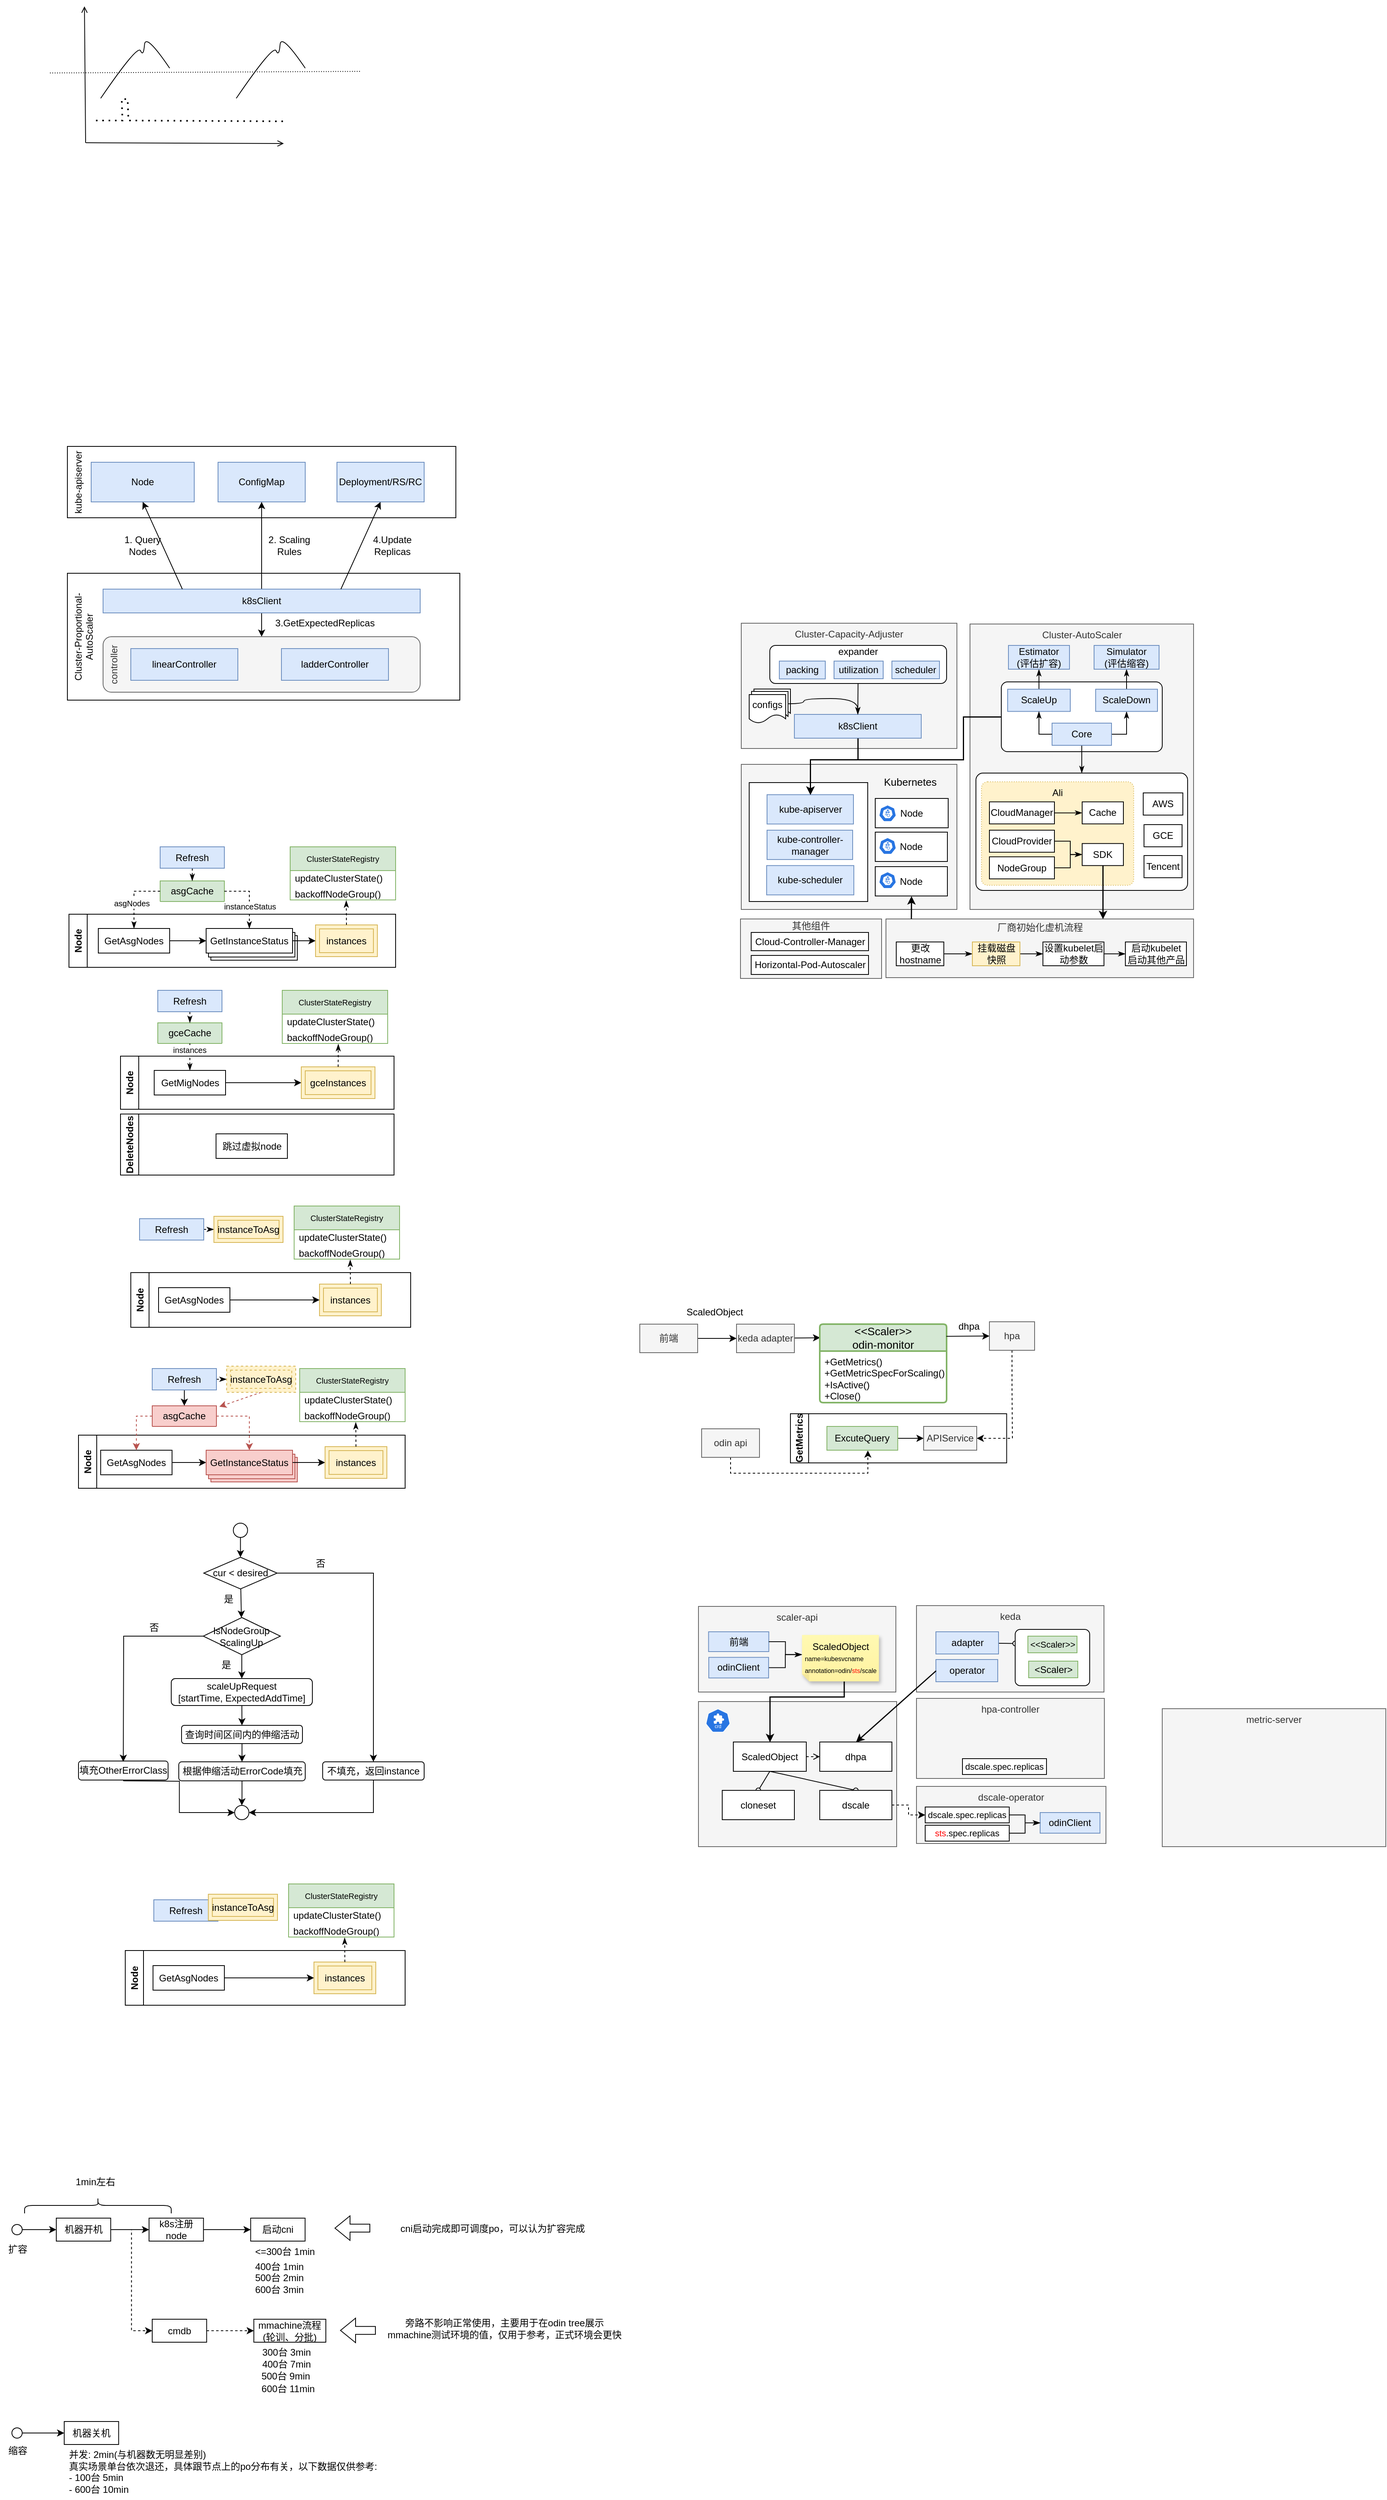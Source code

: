 <mxfile version="26.2.15">
  <diagram name="第 1 页" id="F5VYigaGw1SXEJX05_Oq">
    <mxGraphModel dx="792" dy="1547" grid="0" gridSize="10" guides="1" tooltips="1" connect="1" arrows="1" fold="1" page="1" pageScale="1" pageWidth="827" pageHeight="1169" math="0" shadow="0">
      <root>
        <mxCell id="0" />
        <mxCell id="1" parent="0" />
        <mxCell id="fU3qHzXubMhYcUPqZXy5-109" value="其他组件" style="rounded=1;whiteSpace=wrap;html=1;horizontal=1;verticalAlign=top;arcSize=0;fillColor=#f5f5f5;fontColor=#333333;strokeColor=#666666;spacingTop=-5;" parent="1" vertex="1">
          <mxGeometry x="969" y="836" width="178" height="75" as="geometry" />
        </mxCell>
        <mxCell id="fU3qHzXubMhYcUPqZXy5-105" value="" style="rounded=1;whiteSpace=wrap;html=1;horizontal=0;verticalAlign=top;arcSize=0;fillColor=#f5f5f5;fontColor=#333333;strokeColor=#666666;" parent="1" vertex="1">
          <mxGeometry x="970" y="641" width="272" height="183" as="geometry" />
        </mxCell>
        <mxCell id="fU3qHzXubMhYcUPqZXy5-99" value="Cluster-AutoScaler" style="rounded=1;whiteSpace=wrap;html=1;horizontal=1;verticalAlign=top;arcSize=0;fillColor=#f5f5f5;fontColor=#333333;strokeColor=#666666;" parent="1" vertex="1">
          <mxGeometry x="1258.5" y="464" width="282" height="360" as="geometry" />
        </mxCell>
        <mxCell id="fU3qHzXubMhYcUPqZXy5-102" value="" style="rounded=1;whiteSpace=wrap;html=1;horizontal=1;verticalAlign=top;arcSize=6;" parent="1" vertex="1">
          <mxGeometry x="1266" y="652" width="267" height="148" as="geometry" />
        </mxCell>
        <mxCell id="fU3qHzXubMhYcUPqZXy5-87" value="厂商初始化虚机流程" style="rounded=0;whiteSpace=wrap;html=1;verticalAlign=top;spacingTop=-3;fillColor=#f5f5f5;fontColor=#333333;strokeColor=#666666;" parent="1" vertex="1">
          <mxGeometry x="1152.5" y="836" width="388" height="74" as="geometry" />
        </mxCell>
        <mxCell id="aSUJhLrz8YBLQvyZwgPZ-1" value="kube-apiserver" style="rounded=0;whiteSpace=wrap;html=1;horizontal=0;verticalAlign=top;" parent="1" vertex="1">
          <mxGeometry x="120" y="240" width="490" height="90" as="geometry" />
        </mxCell>
        <mxCell id="aSUJhLrz8YBLQvyZwgPZ-2" value="ConfigMap" style="rounded=0;whiteSpace=wrap;html=1;fillColor=#dae8fc;strokeColor=#6c8ebf;" parent="1" vertex="1">
          <mxGeometry x="310" y="260" width="110" height="50" as="geometry" />
        </mxCell>
        <mxCell id="aSUJhLrz8YBLQvyZwgPZ-3" value="Node" style="rounded=0;whiteSpace=wrap;html=1;fillColor=#dae8fc;strokeColor=#6c8ebf;" parent="1" vertex="1">
          <mxGeometry x="150" y="260" width="130" height="50" as="geometry" />
        </mxCell>
        <mxCell id="aSUJhLrz8YBLQvyZwgPZ-4" value="Deployment/RS/RC" style="rounded=0;whiteSpace=wrap;html=1;fillColor=#dae8fc;strokeColor=#6c8ebf;" parent="1" vertex="1">
          <mxGeometry x="460" y="260" width="110" height="50" as="geometry" />
        </mxCell>
        <mxCell id="aSUJhLrz8YBLQvyZwgPZ-5" value="Cluster-Proportional-AutoScaler" style="rounded=1;whiteSpace=wrap;html=1;horizontal=0;verticalAlign=top;arcSize=0;" parent="1" vertex="1">
          <mxGeometry x="120" y="400" width="495" height="160" as="geometry" />
        </mxCell>
        <mxCell id="aSUJhLrz8YBLQvyZwgPZ-7" value="1. Query Nodes" style="text;html=1;align=center;verticalAlign=middle;whiteSpace=wrap;rounded=0;" parent="1" vertex="1">
          <mxGeometry x="190" y="350" width="50" height="30" as="geometry" />
        </mxCell>
        <mxCell id="aSUJhLrz8YBLQvyZwgPZ-8" value="" style="rounded=0;orthogonalLoop=1;jettySize=auto;html=1;entryX=0.5;entryY=1;entryDx=0;entryDy=0;exitX=0.5;exitY=0;exitDx=0;exitDy=0;" parent="1" source="aSUJhLrz8YBLQvyZwgPZ-10" target="aSUJhLrz8YBLQvyZwgPZ-2" edge="1">
          <mxGeometry relative="1" as="geometry">
            <mxPoint x="260" y="410" as="sourcePoint" />
            <mxPoint x="225" y="320" as="targetPoint" />
          </mxGeometry>
        </mxCell>
        <mxCell id="aSUJhLrz8YBLQvyZwgPZ-9" value="2. Scaling Rules" style="text;html=1;align=center;verticalAlign=middle;whiteSpace=wrap;rounded=0;" parent="1" vertex="1">
          <mxGeometry x="365" y="350" width="70" height="30" as="geometry" />
        </mxCell>
        <mxCell id="aSUJhLrz8YBLQvyZwgPZ-20" value="" style="rounded=0;orthogonalLoop=1;jettySize=auto;html=1;entryX=0.5;entryY=0;entryDx=0;entryDy=0;" parent="1" source="aSUJhLrz8YBLQvyZwgPZ-10" target="aSUJhLrz8YBLQvyZwgPZ-14" edge="1">
          <mxGeometry relative="1" as="geometry" />
        </mxCell>
        <mxCell id="aSUJhLrz8YBLQvyZwgPZ-10" value="k8sC&lt;span style=&quot;background-color: initial;&quot;&gt;lient&lt;/span&gt;" style="rounded=0;whiteSpace=wrap;html=1;fillColor=#dae8fc;strokeColor=#6c8ebf;" parent="1" vertex="1">
          <mxGeometry x="165" y="420" width="400" height="30" as="geometry" />
        </mxCell>
        <mxCell id="aSUJhLrz8YBLQvyZwgPZ-6" value="" style="rounded=0;orthogonalLoop=1;jettySize=auto;html=1;entryX=0.5;entryY=1;entryDx=0;entryDy=0;exitX=0.25;exitY=0;exitDx=0;exitDy=0;" parent="1" source="aSUJhLrz8YBLQvyZwgPZ-10" target="aSUJhLrz8YBLQvyZwgPZ-3" edge="1">
          <mxGeometry relative="1" as="geometry" />
        </mxCell>
        <mxCell id="aSUJhLrz8YBLQvyZwgPZ-14" value="controller" style="rounded=1;whiteSpace=wrap;html=1;horizontal=0;verticalAlign=top;fillColor=#f5f5f5;fontColor=#333333;strokeColor=#666666;" parent="1" vertex="1">
          <mxGeometry x="165" y="480" width="400" height="70" as="geometry" />
        </mxCell>
        <mxCell id="aSUJhLrz8YBLQvyZwgPZ-11" value="linearController" style="rounded=0;whiteSpace=wrap;html=1;fillColor=#dae8fc;strokeColor=#6c8ebf;" parent="1" vertex="1">
          <mxGeometry x="200" y="495" width="135" height="40" as="geometry" />
        </mxCell>
        <mxCell id="aSUJhLrz8YBLQvyZwgPZ-12" value="ladderController" style="rounded=0;whiteSpace=wrap;html=1;fillColor=#dae8fc;strokeColor=#6c8ebf;" parent="1" vertex="1">
          <mxGeometry x="390" y="495" width="135" height="40" as="geometry" />
        </mxCell>
        <mxCell id="aSUJhLrz8YBLQvyZwgPZ-16" value="" style="rounded=0;orthogonalLoop=1;jettySize=auto;html=1;entryX=0.5;entryY=1;entryDx=0;entryDy=0;exitX=0.75;exitY=0;exitDx=0;exitDy=0;" parent="1" source="aSUJhLrz8YBLQvyZwgPZ-10" target="aSUJhLrz8YBLQvyZwgPZ-4" edge="1">
          <mxGeometry relative="1" as="geometry">
            <mxPoint x="250" y="430" as="sourcePoint" />
            <mxPoint x="375" y="320" as="targetPoint" />
          </mxGeometry>
        </mxCell>
        <mxCell id="aSUJhLrz8YBLQvyZwgPZ-18" value="3.GetExpectedReplicas" style="text;html=1;align=center;verticalAlign=middle;whiteSpace=wrap;rounded=0;" parent="1" vertex="1">
          <mxGeometry x="365" y="450" width="160" height="25" as="geometry" />
        </mxCell>
        <mxCell id="aSUJhLrz8YBLQvyZwgPZ-21" value="4.Update&lt;div&gt;Replicas&lt;/div&gt;" style="text;html=1;align=center;verticalAlign=middle;whiteSpace=wrap;rounded=0;" parent="1" vertex="1">
          <mxGeometry x="490" y="352.5" width="80" height="25" as="geometry" />
        </mxCell>
        <mxCell id="EStw5bXizqeQKJaaaStb-37" value="" style="rounded=0;orthogonalLoop=1;jettySize=auto;html=1;" parent="1" source="EStw5bXizqeQKJaaaStb-32" target="EStw5bXizqeQKJaaaStb-36" edge="1">
          <mxGeometry relative="1" as="geometry" />
        </mxCell>
        <mxCell id="EStw5bXizqeQKJaaaStb-32" value="GetAsgNodes" style="rounded=0;whiteSpace=wrap;html=1;" parent="1" vertex="1">
          <mxGeometry x="159" y="848" width="90" height="31" as="geometry" />
        </mxCell>
        <mxCell id="EStw5bXizqeQKJaaaStb-46" value="asgCache" style="swimlane;fontStyle=0;childLayout=stackLayout;horizontal=1;startSize=26;fillColor=#d5e8d4;horizontalStack=0;resizeParent=1;resizeParentMax=0;resizeLast=0;collapsible=1;marginBottom=0;whiteSpace=wrap;html=1;strokeColor=#82b366;" parent="1" vertex="1" collapsed="1">
          <mxGeometry x="237" y="788" width="81" height="26" as="geometry">
            <mxRectangle x="458" y="852" width="140" height="78" as="alternateBounds" />
          </mxGeometry>
        </mxCell>
        <mxCell id="EStw5bXizqeQKJaaaStb-47" value="+ asgToInstances: map" style="text;strokeColor=none;fillColor=none;align=left;verticalAlign=top;spacingLeft=4;spacingRight=4;overflow=hidden;rotatable=0;points=[[0,0.5],[1,0.5]];portConstraint=eastwest;whiteSpace=wrap;html=1;" parent="EStw5bXizqeQKJaaaStb-46" vertex="1">
          <mxGeometry y="26" width="140" height="26" as="geometry" />
        </mxCell>
        <mxCell id="EStw5bXizqeQKJaaaStb-48" value="+&amp;nbsp;&lt;span style=&quot;text-align: center; text-wrap: nowrap;&quot;&gt;instanceStatus&lt;/span&gt;: map" style="text;strokeColor=none;fillColor=none;align=left;verticalAlign=top;spacingLeft=4;spacingRight=4;overflow=hidden;rotatable=0;points=[[0,0.5],[1,0.5]];portConstraint=eastwest;whiteSpace=wrap;html=1;" parent="EStw5bXizqeQKJaaaStb-46" vertex="1">
          <mxGeometry y="52" width="140" height="26" as="geometry" />
        </mxCell>
        <mxCell id="EStw5bXizqeQKJaaaStb-55" value="" style="endArrow=classicThin;html=1;rounded=0;entryX=0.5;entryY=0;entryDx=0;entryDy=0;exitX=0;exitY=0.5;exitDx=0;exitDy=0;dashed=1;endFill=1;edgeStyle=orthogonalEdgeStyle;" parent="1" source="EStw5bXizqeQKJaaaStb-46" target="EStw5bXizqeQKJaaaStb-32" edge="1">
          <mxGeometry width="50" height="50" relative="1" as="geometry">
            <mxPoint x="383" y="803" as="sourcePoint" />
            <mxPoint x="433" y="753" as="targetPoint" />
          </mxGeometry>
        </mxCell>
        <mxCell id="EStw5bXizqeQKJaaaStb-88" value="&lt;span style=&quot;font-size: 10px; text-align: left; text-wrap: wrap; background-color: rgb(251, 251, 251);&quot;&gt;asgNodes&lt;/span&gt;" style="edgeLabel;html=1;align=center;verticalAlign=middle;resizable=0;points=[];" parent="EStw5bXizqeQKJaaaStb-55" vertex="1" connectable="0">
          <mxGeometry x="0.206" relative="1" as="geometry">
            <mxPoint x="-3" as="offset" />
          </mxGeometry>
        </mxCell>
        <mxCell id="EStw5bXizqeQKJaaaStb-56" value="" style="endArrow=classicThin;html=1;rounded=0;entryX=0.5;entryY=0;entryDx=0;entryDy=0;exitX=1;exitY=0.5;exitDx=0;exitDy=0;dashed=1;endFill=1;edgeStyle=orthogonalEdgeStyle;" parent="1" source="EStw5bXizqeQKJaaaStb-46" target="EStw5bXizqeQKJaaaStb-36" edge="1">
          <mxGeometry width="50" height="50" relative="1" as="geometry">
            <mxPoint x="268" y="807" as="sourcePoint" />
            <mxPoint x="214" y="858" as="targetPoint" />
          </mxGeometry>
        </mxCell>
        <mxCell id="EStw5bXizqeQKJaaaStb-87" value="&lt;span style=&quot;font-size: 10px; text-align: left; text-wrap: wrap; background-color: rgb(251, 251, 251);&quot;&gt;instanceStatus&lt;/span&gt;" style="edgeLabel;html=1;align=center;verticalAlign=middle;resizable=0;points=[];" parent="EStw5bXizqeQKJaaaStb-56" vertex="1" connectable="0">
          <mxGeometry x="0.179" y="-2" relative="1" as="geometry">
            <mxPoint x="2" y="4" as="offset" />
          </mxGeometry>
        </mxCell>
        <mxCell id="EStw5bXizqeQKJaaaStb-64" value="" style="rounded=0;orthogonalLoop=1;jettySize=auto;html=1;entryX=0.5;entryY=0;entryDx=0;entryDy=0;dashed=1;exitX=0.5;exitY=1;exitDx=0;exitDy=0;endArrow=classicThin;endFill=1;" parent="1" source="EStw5bXizqeQKJaaaStb-85" target="EStw5bXizqeQKJaaaStb-46" edge="1">
          <mxGeometry relative="1" as="geometry">
            <mxPoint x="276.827" y="759.099" as="sourcePoint" />
          </mxGeometry>
        </mxCell>
        <mxCell id="EStw5bXizqeQKJaaaStb-69" value="Node" style="swimlane;horizontal=0;whiteSpace=wrap;html=1;" parent="1" vertex="1">
          <mxGeometry x="122" y="830" width="412" height="67" as="geometry" />
        </mxCell>
        <mxCell id="EStw5bXizqeQKJaaaStb-34" value="GetInstanceStatus" style="rounded=0;whiteSpace=wrap;html=1;" parent="EStw5bXizqeQKJaaaStb-69" vertex="1">
          <mxGeometry x="179" y="27" width="109" height="31" as="geometry" />
        </mxCell>
        <mxCell id="EStw5bXizqeQKJaaaStb-35" value="GetInstanceStatus" style="rounded=0;whiteSpace=wrap;html=1;" parent="EStw5bXizqeQKJaaaStb-69" vertex="1">
          <mxGeometry x="176" y="23" width="109" height="31" as="geometry" />
        </mxCell>
        <mxCell id="EStw5bXizqeQKJaaaStb-36" value="GetInstanceStatus" style="rounded=0;whiteSpace=wrap;html=1;" parent="EStw5bXizqeQKJaaaStb-69" vertex="1">
          <mxGeometry x="173" y="18" width="109" height="31" as="geometry" />
        </mxCell>
        <mxCell id="EStw5bXizqeQKJaaaStb-60" value="instances" style="shape=ext;margin=3;double=1;whiteSpace=wrap;html=1;align=center;fillColor=#fff2cc;strokeColor=#d6b656;" parent="EStw5bXizqeQKJaaaStb-69" vertex="1">
          <mxGeometry x="311" y="13.5" width="78" height="40" as="geometry" />
        </mxCell>
        <mxCell id="EStw5bXizqeQKJaaaStb-39" value="" style="rounded=0;orthogonalLoop=1;jettySize=auto;html=1;exitX=1;exitY=0.5;exitDx=0;exitDy=0;entryX=0;entryY=0.5;entryDx=0;entryDy=0;" parent="EStw5bXizqeQKJaaaStb-69" source="EStw5bXizqeQKJaaaStb-36" target="EStw5bXizqeQKJaaaStb-60" edge="1">
          <mxGeometry relative="1" as="geometry">
            <mxPoint x="339" y="33.23" as="sourcePoint" />
            <mxPoint x="332" y="33" as="targetPoint" />
          </mxGeometry>
        </mxCell>
        <mxCell id="EStw5bXizqeQKJaaaStb-79" value="" style="endArrow=classicThin;html=1;rounded=0;exitX=0.5;exitY=0;exitDx=0;exitDy=0;endFill=1;dashed=1;entryX=0.532;entryY=1.043;entryDx=0;entryDy=0;entryPerimeter=0;" parent="1" source="EStw5bXizqeQKJaaaStb-60" target="EStw5bXizqeQKJaaaStb-83" edge="1">
          <mxGeometry width="50" height="50" relative="1" as="geometry">
            <mxPoint x="556" y="844" as="sourcePoint" />
            <mxPoint x="472" y="763.81" as="targetPoint" />
          </mxGeometry>
        </mxCell>
        <mxCell id="EStw5bXizqeQKJaaaStb-81" value="&lt;font style=&quot;font-size: 10px;&quot;&gt;ClusterStateRegistry&lt;/font&gt;" style="swimlane;fontStyle=0;childLayout=stackLayout;horizontal=1;startSize=30;horizontalStack=0;resizeParent=1;resizeParentMax=0;resizeLast=0;collapsible=1;marginBottom=0;whiteSpace=wrap;html=1;fillColor=#d5e8d4;strokeColor=#82b366;" parent="1" vertex="1">
          <mxGeometry x="401" y="745" width="133" height="67" as="geometry">
            <mxRectangle x="379" y="1184" width="127" height="30" as="alternateBounds" />
          </mxGeometry>
        </mxCell>
        <mxCell id="EStw5bXizqeQKJaaaStb-82" value="&lt;span style=&quot;text-align: center;&quot;&gt;updateClusterState()&lt;/span&gt;" style="text;strokeColor=none;fillColor=none;align=left;verticalAlign=middle;spacingLeft=4;spacingRight=4;overflow=hidden;points=[[0,0.5],[1,0.5]];portConstraint=eastwest;rotatable=0;whiteSpace=wrap;html=1;" parent="EStw5bXizqeQKJaaaStb-81" vertex="1">
          <mxGeometry y="30" width="133" height="20" as="geometry" />
        </mxCell>
        <mxCell id="EStw5bXizqeQKJaaaStb-83" value="&lt;span style=&quot;text-align: center;&quot;&gt;backoffNodeGroup()&lt;/span&gt;" style="text;strokeColor=none;fillColor=none;align=left;verticalAlign=middle;spacingLeft=4;spacingRight=4;overflow=hidden;points=[[0,0.5],[1,0.5]];portConstraint=eastwest;rotatable=0;whiteSpace=wrap;html=1;" parent="EStw5bXizqeQKJaaaStb-81" vertex="1">
          <mxGeometry y="50" width="133" height="17" as="geometry" />
        </mxCell>
        <mxCell id="EStw5bXizqeQKJaaaStb-85" value="Refresh" style="rounded=0;whiteSpace=wrap;html=1;fillColor=#dae8fc;strokeColor=#6c8ebf;" parent="1" vertex="1">
          <mxGeometry x="237" y="745" width="81" height="27" as="geometry" />
        </mxCell>
        <mxCell id="EStw5bXizqeQKJaaaStb-92" value="gceCache" style="swimlane;fontStyle=0;childLayout=stackLayout;horizontal=1;startSize=26;fillColor=#d5e8d4;horizontalStack=0;resizeParent=1;resizeParentMax=0;resizeLast=0;collapsible=1;marginBottom=0;whiteSpace=wrap;html=1;strokeColor=#82b366;" parent="1" vertex="1" collapsed="1">
          <mxGeometry x="234" y="967" width="81" height="26" as="geometry">
            <mxRectangle x="235" y="1084" width="140" height="52" as="alternateBounds" />
          </mxGeometry>
        </mxCell>
        <mxCell id="EStw5bXizqeQKJaaaStb-94" value="+&amp;nbsp;&lt;span style=&quot;text-align: center; text-wrap: nowrap;&quot;&gt;instances&lt;/span&gt;: map" style="text;strokeColor=none;fillColor=none;align=left;verticalAlign=top;spacingLeft=4;spacingRight=4;overflow=hidden;rotatable=0;points=[[0,0.5],[1,0.5]];portConstraint=eastwest;whiteSpace=wrap;html=1;" parent="EStw5bXizqeQKJaaaStb-92" vertex="1">
          <mxGeometry y="26" width="140" height="26" as="geometry" />
        </mxCell>
        <mxCell id="EStw5bXizqeQKJaaaStb-95" value="" style="endArrow=classicThin;html=1;rounded=0;entryX=0.5;entryY=0;entryDx=0;entryDy=0;exitX=0.5;exitY=1;exitDx=0;exitDy=0;dashed=1;endFill=1;" parent="1" source="EStw5bXizqeQKJaaaStb-92" target="EStw5bXizqeQKJaaaStb-91" edge="1">
          <mxGeometry width="50" height="50" relative="1" as="geometry">
            <mxPoint x="380" y="984" as="sourcePoint" />
            <mxPoint x="430" y="934" as="targetPoint" />
          </mxGeometry>
        </mxCell>
        <mxCell id="EStw5bXizqeQKJaaaStb-96" value="&lt;div style=&quot;text-align: left;&quot;&gt;&lt;span style=&quot;font-size: 10px; text-wrap: wrap;&quot;&gt;instances&lt;/span&gt;&lt;/div&gt;" style="edgeLabel;html=1;align=center;verticalAlign=middle;resizable=0;points=[];" parent="EStw5bXizqeQKJaaaStb-95" vertex="1" connectable="0">
          <mxGeometry x="0.206" relative="1" as="geometry">
            <mxPoint x="-1" y="-13" as="offset" />
          </mxGeometry>
        </mxCell>
        <mxCell id="EStw5bXizqeQKJaaaStb-99" value="" style="rounded=0;orthogonalLoop=1;jettySize=auto;html=1;entryX=0.5;entryY=0;entryDx=0;entryDy=0;dashed=1;exitX=0.5;exitY=1;exitDx=0;exitDy=0;endArrow=classicThin;endFill=1;" parent="1" source="EStw5bXizqeQKJaaaStb-110" target="EStw5bXizqeQKJaaaStb-92" edge="1">
          <mxGeometry relative="1" as="geometry">
            <mxPoint x="273.827" y="940.099" as="sourcePoint" />
          </mxGeometry>
        </mxCell>
        <mxCell id="EStw5bXizqeQKJaaaStb-100" value="Node" style="swimlane;horizontal=0;whiteSpace=wrap;html=1;" parent="1" vertex="1">
          <mxGeometry x="187" y="1009" width="345" height="67" as="geometry" />
        </mxCell>
        <mxCell id="EStw5bXizqeQKJaaaStb-104" value="gceInstances" style="shape=ext;margin=3;double=1;whiteSpace=wrap;html=1;align=center;fillColor=#fff2cc;strokeColor=#d6b656;" parent="EStw5bXizqeQKJaaaStb-100" vertex="1">
          <mxGeometry x="228" y="13.5" width="93" height="40" as="geometry" />
        </mxCell>
        <mxCell id="EStw5bXizqeQKJaaaStb-105" value="" style="rounded=0;orthogonalLoop=1;jettySize=auto;html=1;exitX=1;exitY=0.5;exitDx=0;exitDy=0;entryX=0;entryY=0.5;entryDx=0;entryDy=0;" parent="EStw5bXizqeQKJaaaStb-100" source="EStw5bXizqeQKJaaaStb-91" target="EStw5bXizqeQKJaaaStb-104" edge="1">
          <mxGeometry relative="1" as="geometry">
            <mxPoint x="282" y="33.5" as="sourcePoint" />
            <mxPoint x="332" y="33" as="targetPoint" />
          </mxGeometry>
        </mxCell>
        <mxCell id="EStw5bXizqeQKJaaaStb-91" value="GetMigNodes" style="rounded=0;whiteSpace=wrap;html=1;" parent="EStw5bXizqeQKJaaaStb-100" vertex="1">
          <mxGeometry x="42.5" y="18" width="90" height="31" as="geometry" />
        </mxCell>
        <mxCell id="EStw5bXizqeQKJaaaStb-106" value="" style="endArrow=classicThin;html=1;rounded=0;exitX=0.5;exitY=0;exitDx=0;exitDy=0;endFill=1;dashed=1;entryX=0.532;entryY=1.043;entryDx=0;entryDy=0;entryPerimeter=0;" parent="1" source="EStw5bXizqeQKJaaaStb-104" target="EStw5bXizqeQKJaaaStb-109" edge="1">
          <mxGeometry width="50" height="50" relative="1" as="geometry">
            <mxPoint x="553" y="1025" as="sourcePoint" />
            <mxPoint x="469" y="944.81" as="targetPoint" />
          </mxGeometry>
        </mxCell>
        <mxCell id="EStw5bXizqeQKJaaaStb-107" value="&lt;font style=&quot;font-size: 10px;&quot;&gt;ClusterStateRegistry&lt;/font&gt;" style="swimlane;fontStyle=0;childLayout=stackLayout;horizontal=1;startSize=30;horizontalStack=0;resizeParent=1;resizeParentMax=0;resizeLast=0;collapsible=1;marginBottom=0;whiteSpace=wrap;html=1;fillColor=#d5e8d4;strokeColor=#82b366;" parent="1" vertex="1">
          <mxGeometry x="391" y="926" width="133" height="67" as="geometry">
            <mxRectangle x="379" y="1184" width="127" height="30" as="alternateBounds" />
          </mxGeometry>
        </mxCell>
        <mxCell id="EStw5bXizqeQKJaaaStb-108" value="&lt;span style=&quot;text-align: center;&quot;&gt;updateClusterState()&lt;/span&gt;" style="text;strokeColor=none;fillColor=none;align=left;verticalAlign=middle;spacingLeft=4;spacingRight=4;overflow=hidden;points=[[0,0.5],[1,0.5]];portConstraint=eastwest;rotatable=0;whiteSpace=wrap;html=1;" parent="EStw5bXizqeQKJaaaStb-107" vertex="1">
          <mxGeometry y="30" width="133" height="20" as="geometry" />
        </mxCell>
        <mxCell id="EStw5bXizqeQKJaaaStb-109" value="&lt;span style=&quot;text-align: center;&quot;&gt;backoffNodeGroup()&lt;/span&gt;" style="text;strokeColor=none;fillColor=none;align=left;verticalAlign=middle;spacingLeft=4;spacingRight=4;overflow=hidden;points=[[0,0.5],[1,0.5]];portConstraint=eastwest;rotatable=0;whiteSpace=wrap;html=1;" parent="EStw5bXizqeQKJaaaStb-107" vertex="1">
          <mxGeometry y="50" width="133" height="17" as="geometry" />
        </mxCell>
        <mxCell id="EStw5bXizqeQKJaaaStb-110" value="Refresh" style="rounded=0;whiteSpace=wrap;html=1;fillColor=#dae8fc;strokeColor=#6c8ebf;" parent="1" vertex="1">
          <mxGeometry x="234" y="926" width="81" height="27" as="geometry" />
        </mxCell>
        <mxCell id="EStw5bXizqeQKJaaaStb-123" value="" style="rounded=0;orthogonalLoop=1;jettySize=auto;html=1;entryX=0;entryY=0.5;entryDx=0;entryDy=0;dashed=1;exitX=1;exitY=0.5;exitDx=0;exitDy=0;endArrow=classicThin;endFill=1;" parent="1" source="EStw5bXizqeQKJaaaStb-134" target="EStw5bXizqeQKJaaaStb-137" edge="1">
          <mxGeometry relative="1" as="geometry">
            <mxPoint x="365.827" y="1223.349" as="sourcePoint" />
            <mxPoint x="366.5" y="1257.25" as="targetPoint" />
          </mxGeometry>
        </mxCell>
        <mxCell id="EStw5bXizqeQKJaaaStb-124" value="Node" style="swimlane;horizontal=0;whiteSpace=wrap;html=1;" parent="1" vertex="1">
          <mxGeometry x="200" y="1282" width="353" height="69" as="geometry" />
        </mxCell>
        <mxCell id="EStw5bXizqeQKJaaaStb-128" value="instances" style="shape=ext;margin=3;double=1;whiteSpace=wrap;html=1;align=center;fillColor=#fff2cc;strokeColor=#d6b656;" parent="EStw5bXizqeQKJaaaStb-124" vertex="1">
          <mxGeometry x="238" y="14.5" width="78" height="40" as="geometry" />
        </mxCell>
        <mxCell id="EStw5bXizqeQKJaaaStb-129" value="" style="rounded=0;orthogonalLoop=1;jettySize=auto;html=1;exitX=1;exitY=0.5;exitDx=0;exitDy=0;entryX=0;entryY=0.5;entryDx=0;entryDy=0;" parent="EStw5bXizqeQKJaaaStb-124" source="EStw5bXizqeQKJaaaStb-115" target="EStw5bXizqeQKJaaaStb-128" edge="1">
          <mxGeometry relative="1" as="geometry">
            <mxPoint x="270" y="33.5" as="sourcePoint" />
            <mxPoint x="332" y="33" as="targetPoint" />
          </mxGeometry>
        </mxCell>
        <mxCell id="EStw5bXizqeQKJaaaStb-115" value="GetAsgNodes" style="rounded=0;whiteSpace=wrap;html=1;" parent="EStw5bXizqeQKJaaaStb-124" vertex="1">
          <mxGeometry x="35" y="19" width="90" height="31" as="geometry" />
        </mxCell>
        <mxCell id="EStw5bXizqeQKJaaaStb-130" value="" style="endArrow=classicThin;html=1;rounded=0;exitX=0.5;exitY=0;exitDx=0;exitDy=0;endFill=1;dashed=1;entryX=0.532;entryY=1.043;entryDx=0;entryDy=0;entryPerimeter=0;" parent="1" source="EStw5bXizqeQKJaaaStb-128" target="EStw5bXizqeQKJaaaStb-133" edge="1">
          <mxGeometry width="50" height="50" relative="1" as="geometry">
            <mxPoint x="561" y="1297" as="sourcePoint" />
            <mxPoint x="477" y="1216.81" as="targetPoint" />
          </mxGeometry>
        </mxCell>
        <mxCell id="EStw5bXizqeQKJaaaStb-131" value="&lt;font style=&quot;font-size: 10px;&quot;&gt;ClusterStateRegistry&lt;/font&gt;" style="swimlane;fontStyle=0;childLayout=stackLayout;horizontal=1;startSize=30;horizontalStack=0;resizeParent=1;resizeParentMax=0;resizeLast=0;collapsible=1;marginBottom=0;whiteSpace=wrap;html=1;fillColor=#d5e8d4;strokeColor=#82b366;" parent="1" vertex="1">
          <mxGeometry x="406" y="1198" width="133" height="67" as="geometry">
            <mxRectangle x="379" y="1184" width="127" height="30" as="alternateBounds" />
          </mxGeometry>
        </mxCell>
        <mxCell id="EStw5bXizqeQKJaaaStb-132" value="&lt;span style=&quot;text-align: center;&quot;&gt;updateClusterState()&lt;/span&gt;" style="text;strokeColor=none;fillColor=none;align=left;verticalAlign=middle;spacingLeft=4;spacingRight=4;overflow=hidden;points=[[0,0.5],[1,0.5]];portConstraint=eastwest;rotatable=0;whiteSpace=wrap;html=1;" parent="EStw5bXizqeQKJaaaStb-131" vertex="1">
          <mxGeometry y="30" width="133" height="20" as="geometry" />
        </mxCell>
        <mxCell id="EStw5bXizqeQKJaaaStb-133" value="&lt;span style=&quot;text-align: center;&quot;&gt;backoffNodeGroup()&lt;/span&gt;" style="text;strokeColor=none;fillColor=none;align=left;verticalAlign=middle;spacingLeft=4;spacingRight=4;overflow=hidden;points=[[0,0.5],[1,0.5]];portConstraint=eastwest;rotatable=0;whiteSpace=wrap;html=1;" parent="EStw5bXizqeQKJaaaStb-131" vertex="1">
          <mxGeometry y="50" width="133" height="17" as="geometry" />
        </mxCell>
        <mxCell id="EStw5bXizqeQKJaaaStb-134" value="Refresh" style="rounded=0;whiteSpace=wrap;html=1;fillColor=#dae8fc;strokeColor=#6c8ebf;" parent="1" vertex="1">
          <mxGeometry x="211" y="1214" width="81" height="27" as="geometry" />
        </mxCell>
        <mxCell id="EStw5bXizqeQKJaaaStb-137" value="&lt;span style=&quot;text-align: left;&quot;&gt;instanceToAsg&lt;/span&gt;" style="shape=ext;margin=3;double=1;whiteSpace=wrap;html=1;align=center;fillColor=#fff2cc;strokeColor=#d6b656;" parent="1" vertex="1">
          <mxGeometry x="304.8" y="1211" width="87.2" height="33" as="geometry" />
        </mxCell>
        <mxCell id="EStw5bXizqeQKJaaaStb-145" value="" style="rounded=0;orthogonalLoop=1;jettySize=auto;html=1;entryX=0;entryY=0.5;entryDx=0;entryDy=0;dashed=1;exitX=1;exitY=0.5;exitDx=0;exitDy=0;endArrow=classicThin;endFill=1;" parent="1" source="EStw5bXizqeQKJaaaStb-159" target="EStw5bXizqeQKJaaaStb-161" edge="1">
          <mxGeometry relative="1" as="geometry">
            <mxPoint x="381.827" y="1412.349" as="sourcePoint" />
            <mxPoint x="382.5" y="1446.25" as="targetPoint" />
          </mxGeometry>
        </mxCell>
        <mxCell id="EStw5bXizqeQKJaaaStb-146" value="Node" style="swimlane;horizontal=0;whiteSpace=wrap;html=1;" parent="1" vertex="1">
          <mxGeometry x="134" y="1487" width="412" height="67" as="geometry" />
        </mxCell>
        <mxCell id="EStw5bXizqeQKJaaaStb-147" value="GetInstanceStatus" style="rounded=0;whiteSpace=wrap;html=1;fillColor=#f8cecc;strokeColor=#b85450;" parent="EStw5bXizqeQKJaaaStb-146" vertex="1">
          <mxGeometry x="167" y="28" width="109" height="31" as="geometry" />
        </mxCell>
        <mxCell id="EStw5bXizqeQKJaaaStb-148" value="GetInstanceStatus" style="rounded=0;whiteSpace=wrap;html=1;fillColor=#f8cecc;strokeColor=#b85450;" parent="EStw5bXizqeQKJaaaStb-146" vertex="1">
          <mxGeometry x="164" y="24" width="109" height="31" as="geometry" />
        </mxCell>
        <mxCell id="EStw5bXizqeQKJaaaStb-149" value="GetInstanceStatus" style="rounded=0;whiteSpace=wrap;html=1;fillColor=#f8cecc;strokeColor=#b85450;" parent="EStw5bXizqeQKJaaaStb-146" vertex="1">
          <mxGeometry x="161" y="19" width="109" height="31" as="geometry" />
        </mxCell>
        <mxCell id="EStw5bXizqeQKJaaaStb-150" value="instances" style="shape=ext;margin=3;double=1;whiteSpace=wrap;html=1;align=center;fillColor=#fff2cc;strokeColor=#d6b656;" parent="EStw5bXizqeQKJaaaStb-146" vertex="1">
          <mxGeometry x="311" y="14.5" width="78" height="40" as="geometry" />
        </mxCell>
        <mxCell id="EStw5bXizqeQKJaaaStb-151" value="" style="rounded=0;orthogonalLoop=1;jettySize=auto;html=1;exitX=1;exitY=0.5;exitDx=0;exitDy=0;entryX=0;entryY=0.5;entryDx=0;entryDy=0;" parent="EStw5bXizqeQKJaaaStb-146" source="EStw5bXizqeQKJaaaStb-149" target="EStw5bXizqeQKJaaaStb-150" edge="1">
          <mxGeometry relative="1" as="geometry">
            <mxPoint x="339" y="34.23" as="sourcePoint" />
            <mxPoint x="332" y="34" as="targetPoint" />
          </mxGeometry>
        </mxCell>
        <mxCell id="EStw5bXizqeQKJaaaStb-152" value="GetAsgNodes" style="rounded=0;whiteSpace=wrap;html=1;" parent="EStw5bXizqeQKJaaaStb-146" vertex="1">
          <mxGeometry x="28" y="19" width="90" height="31" as="geometry" />
        </mxCell>
        <mxCell id="EStw5bXizqeQKJaaaStb-153" value="" style="rounded=0;orthogonalLoop=1;jettySize=auto;html=1;" parent="EStw5bXizqeQKJaaaStb-146" source="EStw5bXizqeQKJaaaStb-152" target="EStw5bXizqeQKJaaaStb-149" edge="1">
          <mxGeometry relative="1" as="geometry" />
        </mxCell>
        <mxCell id="EStw5bXizqeQKJaaaStb-154" value="" style="endArrow=classicThin;html=1;rounded=0;exitX=0.5;exitY=0;exitDx=0;exitDy=0;endFill=1;dashed=1;entryX=0.532;entryY=1.043;entryDx=0;entryDy=0;entryPerimeter=0;" parent="1" source="EStw5bXizqeQKJaaaStb-150" target="EStw5bXizqeQKJaaaStb-157" edge="1">
          <mxGeometry width="50" height="50" relative="1" as="geometry">
            <mxPoint x="568" y="1502" as="sourcePoint" />
            <mxPoint x="484" y="1421.81" as="targetPoint" />
          </mxGeometry>
        </mxCell>
        <mxCell id="EStw5bXizqeQKJaaaStb-155" value="&lt;font style=&quot;font-size: 10px;&quot;&gt;ClusterStateRegistry&lt;/font&gt;" style="swimlane;fontStyle=0;childLayout=stackLayout;horizontal=1;startSize=30;horizontalStack=0;resizeParent=1;resizeParentMax=0;resizeLast=0;collapsible=1;marginBottom=0;whiteSpace=wrap;html=1;fillColor=#d5e8d4;strokeColor=#82b366;" parent="1" vertex="1">
          <mxGeometry x="413" y="1403" width="133" height="67" as="geometry">
            <mxRectangle x="379" y="1184" width="127" height="30" as="alternateBounds" />
          </mxGeometry>
        </mxCell>
        <mxCell id="EStw5bXizqeQKJaaaStb-156" value="&lt;span style=&quot;text-align: center;&quot;&gt;updateClusterState()&lt;/span&gt;" style="text;strokeColor=none;fillColor=none;align=left;verticalAlign=middle;spacingLeft=4;spacingRight=4;overflow=hidden;points=[[0,0.5],[1,0.5]];portConstraint=eastwest;rotatable=0;whiteSpace=wrap;html=1;" parent="EStw5bXizqeQKJaaaStb-155" vertex="1">
          <mxGeometry y="30" width="133" height="20" as="geometry" />
        </mxCell>
        <mxCell id="EStw5bXizqeQKJaaaStb-157" value="&lt;span style=&quot;text-align: center;&quot;&gt;backoffNodeGroup()&lt;/span&gt;" style="text;strokeColor=none;fillColor=none;align=left;verticalAlign=middle;spacingLeft=4;spacingRight=4;overflow=hidden;points=[[0,0.5],[1,0.5]];portConstraint=eastwest;rotatable=0;whiteSpace=wrap;html=1;" parent="EStw5bXizqeQKJaaaStb-155" vertex="1">
          <mxGeometry y="50" width="133" height="17" as="geometry" />
        </mxCell>
        <mxCell id="EStw5bXizqeQKJaaaStb-158" value="" style="rounded=0;orthogonalLoop=1;jettySize=auto;html=1;entryX=0.5;entryY=0;entryDx=0;entryDy=0;" parent="1" source="EStw5bXizqeQKJaaaStb-159" target="EStw5bXizqeQKJaaaStb-164" edge="1">
          <mxGeometry relative="1" as="geometry" />
        </mxCell>
        <mxCell id="EStw5bXizqeQKJaaaStb-159" value="Refresh" style="rounded=0;whiteSpace=wrap;html=1;fillColor=#dae8fc;strokeColor=#6c8ebf;" parent="1" vertex="1">
          <mxGeometry x="227" y="1403" width="81" height="27" as="geometry" />
        </mxCell>
        <mxCell id="EStw5bXizqeQKJaaaStb-160" value="" style="rounded=0;orthogonalLoop=1;jettySize=auto;html=1;entryX=1.045;entryY=0.044;entryDx=0;entryDy=0;entryPerimeter=0;exitX=0.5;exitY=1;exitDx=0;exitDy=0;fillColor=#f8cecc;strokeColor=#b85450;dashed=1;" parent="1" source="EStw5bXizqeQKJaaaStb-161" target="EStw5bXizqeQKJaaaStb-164" edge="1">
          <mxGeometry relative="1" as="geometry" />
        </mxCell>
        <mxCell id="EStw5bXizqeQKJaaaStb-161" value="&lt;span style=&quot;text-align: left;&quot;&gt;instanceToAsg&lt;/span&gt;" style="shape=ext;margin=3;double=1;whiteSpace=wrap;html=1;align=center;fillColor=#fff2cc;strokeColor=#d6b656;dashed=1;" parent="1" vertex="1">
          <mxGeometry x="320.8" y="1400" width="87.2" height="33" as="geometry" />
        </mxCell>
        <mxCell id="EStw5bXizqeQKJaaaStb-162" value="" style="edgeStyle=orthogonalEdgeStyle;rounded=0;orthogonalLoop=1;jettySize=auto;html=1;exitX=0;exitY=0.5;exitDx=0;exitDy=0;fillColor=#f8cecc;strokeColor=#b85450;dashed=1;" parent="1" source="EStw5bXizqeQKJaaaStb-164" target="EStw5bXizqeQKJaaaStb-152" edge="1">
          <mxGeometry relative="1" as="geometry" />
        </mxCell>
        <mxCell id="EStw5bXizqeQKJaaaStb-163" value="" style="edgeStyle=orthogonalEdgeStyle;rounded=0;orthogonalLoop=1;jettySize=auto;html=1;entryX=0.5;entryY=0;entryDx=0;entryDy=0;exitX=1;exitY=0.5;exitDx=0;exitDy=0;fillColor=#f8cecc;strokeColor=#b85450;dashed=1;" parent="1" source="EStw5bXizqeQKJaaaStb-164" target="EStw5bXizqeQKJaaaStb-149" edge="1">
          <mxGeometry relative="1" as="geometry" />
        </mxCell>
        <mxCell id="EStw5bXizqeQKJaaaStb-164" value="asgCache" style="swimlane;fontStyle=0;childLayout=stackLayout;horizontal=1;startSize=26;fillColor=#f8cecc;horizontalStack=0;resizeParent=1;resizeParentMax=0;resizeLast=0;collapsible=1;marginBottom=0;whiteSpace=wrap;html=1;strokeColor=#b85450;" parent="1" vertex="1" collapsed="1">
          <mxGeometry x="227" y="1450" width="81" height="26" as="geometry">
            <mxRectangle x="200" y="1240" width="140" height="52" as="alternateBounds" />
          </mxGeometry>
        </mxCell>
        <mxCell id="EStw5bXizqeQKJaaaStb-165" value="+ instanceToAsg" style="text;strokeColor=none;fillColor=none;align=left;verticalAlign=top;spacingLeft=4;spacingRight=4;overflow=hidden;rotatable=0;points=[[0,0.5],[1,0.5]];portConstraint=eastwest;whiteSpace=wrap;html=1;" parent="EStw5bXizqeQKJaaaStb-164" vertex="1">
          <mxGeometry y="26" width="140" height="26" as="geometry" />
        </mxCell>
        <mxCell id="EStw5bXizqeQKJaaaStb-170" value="" style="edgeStyle=orthogonalEdgeStyle;rounded=0;orthogonalLoop=1;jettySize=auto;html=1;" parent="1" source="EStw5bXizqeQKJaaaStb-167" target="EStw5bXizqeQKJaaaStb-169" edge="1">
          <mxGeometry relative="1" as="geometry" />
        </mxCell>
        <mxCell id="EStw5bXizqeQKJaaaStb-167" value="" style="ellipse;whiteSpace=wrap;html=1;aspect=fixed;" parent="1" vertex="1">
          <mxGeometry x="329.3" y="1598" width="18" height="18" as="geometry" />
        </mxCell>
        <mxCell id="EStw5bXizqeQKJaaaStb-175" value="" style="rounded=0;orthogonalLoop=1;jettySize=auto;html=1;" parent="1" source="EStw5bXizqeQKJaaaStb-169" target="EStw5bXizqeQKJaaaStb-174" edge="1">
          <mxGeometry relative="1" as="geometry" />
        </mxCell>
        <mxCell id="EStw5bXizqeQKJaaaStb-169" value="cur &amp;lt; desired" style="rhombus;whiteSpace=wrap;html=1;" parent="1" vertex="1">
          <mxGeometry x="292" y="1641" width="92.6" height="40" as="geometry" />
        </mxCell>
        <mxCell id="EStw5bXizqeQKJaaaStb-171" value="不填充，返回instance" style="rounded=1;whiteSpace=wrap;html=1;" parent="1" vertex="1">
          <mxGeometry x="442" y="1899" width="128" height="23" as="geometry" />
        </mxCell>
        <mxCell id="EStw5bXizqeQKJaaaStb-172" value="" style="edgeStyle=orthogonalEdgeStyle;rounded=0;orthogonalLoop=1;jettySize=auto;html=1;entryX=0.5;entryY=0;entryDx=0;entryDy=0;exitX=1;exitY=0.5;exitDx=0;exitDy=0;" parent="1" source="EStw5bXizqeQKJaaaStb-169" target="EStw5bXizqeQKJaaaStb-171" edge="1">
          <mxGeometry relative="1" as="geometry">
            <mxPoint x="348" y="1626" as="sourcePoint" />
            <mxPoint x="348" y="1651" as="targetPoint" />
          </mxGeometry>
        </mxCell>
        <mxCell id="EStw5bXizqeQKJaaaStb-173" value="否" style="text;html=1;align=center;verticalAlign=middle;resizable=0;points=[];autosize=1;strokeColor=none;fillColor=none;" parent="1" vertex="1">
          <mxGeometry x="424" y="1636" width="30" height="26" as="geometry" />
        </mxCell>
        <mxCell id="EStw5bXizqeQKJaaaStb-178" value="" style="rounded=0;orthogonalLoop=1;jettySize=auto;html=1;" parent="1" source="EStw5bXizqeQKJaaaStb-174" target="EStw5bXizqeQKJaaaStb-177" edge="1">
          <mxGeometry relative="1" as="geometry" />
        </mxCell>
        <mxCell id="EStw5bXizqeQKJaaaStb-174" value="IsNodeGroup&lt;div&gt;ScalingUp&lt;/div&gt;" style="rhombus;whiteSpace=wrap;html=1;" parent="1" vertex="1">
          <mxGeometry x="291.35" y="1717" width="97.3" height="47" as="geometry" />
        </mxCell>
        <mxCell id="EStw5bXizqeQKJaaaStb-176" value="是" style="text;html=1;align=center;verticalAlign=middle;resizable=0;points=[];autosize=1;strokeColor=none;fillColor=none;" parent="1" vertex="1">
          <mxGeometry x="308" y="1681" width="30" height="26" as="geometry" />
        </mxCell>
        <mxCell id="EStw5bXizqeQKJaaaStb-184" value="" style="rounded=0;orthogonalLoop=1;jettySize=auto;html=1;" parent="1" source="EStw5bXizqeQKJaaaStb-177" target="EStw5bXizqeQKJaaaStb-183" edge="1">
          <mxGeometry relative="1" as="geometry" />
        </mxCell>
        <mxCell id="EStw5bXizqeQKJaaaStb-177" value="scaleUpRequest&lt;div&gt;[startTime, ExpectedAddTime]&lt;/div&gt;" style="rounded=1;whiteSpace=wrap;html=1;" parent="1" vertex="1">
          <mxGeometry x="251" y="1794" width="178" height="34" as="geometry" />
        </mxCell>
        <mxCell id="EStw5bXizqeQKJaaaStb-189" value="" style="edgeStyle=orthogonalEdgeStyle;rounded=0;orthogonalLoop=1;jettySize=auto;html=1;entryX=0;entryY=0.5;entryDx=0;entryDy=0;exitX=0.5;exitY=1;exitDx=0;exitDy=0;" parent="1" target="EStw5bXizqeQKJaaaStb-187" edge="1">
          <mxGeometry relative="1" as="geometry">
            <mxPoint x="190.5" y="1923" as="sourcePoint" />
          </mxGeometry>
        </mxCell>
        <mxCell id="EStw5bXizqeQKJaaaStb-179" value="填充OtherErrorClass" style="rounded=1;whiteSpace=wrap;html=1;" parent="1" vertex="1">
          <mxGeometry x="134" y="1898" width="113" height="24" as="geometry" />
        </mxCell>
        <mxCell id="EStw5bXizqeQKJaaaStb-180" value="" style="edgeStyle=orthogonalEdgeStyle;rounded=0;orthogonalLoop=1;jettySize=auto;html=1;entryX=0.5;entryY=0;entryDx=0;entryDy=0;exitX=0;exitY=0.5;exitDx=0;exitDy=0;" parent="1" source="EStw5bXizqeQKJaaaStb-174" edge="1">
          <mxGeometry relative="1" as="geometry">
            <mxPoint x="395" y="1671" as="sourcePoint" />
            <mxPoint x="190.5" y="1899" as="targetPoint" />
          </mxGeometry>
        </mxCell>
        <mxCell id="EStw5bXizqeQKJaaaStb-181" value="否" style="text;html=1;align=center;verticalAlign=middle;resizable=0;points=[];autosize=1;strokeColor=none;fillColor=none;" parent="1" vertex="1">
          <mxGeometry x="214" y="1717" width="30" height="26" as="geometry" />
        </mxCell>
        <mxCell id="EStw5bXizqeQKJaaaStb-182" value="是" style="text;html=1;align=center;verticalAlign=middle;resizable=0;points=[];autosize=1;strokeColor=none;fillColor=none;" parent="1" vertex="1">
          <mxGeometry x="305" y="1764" width="30" height="26" as="geometry" />
        </mxCell>
        <mxCell id="EStw5bXizqeQKJaaaStb-186" value="" style="edgeStyle=orthogonalEdgeStyle;rounded=0;orthogonalLoop=1;jettySize=auto;html=1;" parent="1" source="EStw5bXizqeQKJaaaStb-183" target="EStw5bXizqeQKJaaaStb-185" edge="1">
          <mxGeometry relative="1" as="geometry" />
        </mxCell>
        <mxCell id="EStw5bXizqeQKJaaaStb-183" value="查询时间区间内的伸缩活动" style="rounded=1;whiteSpace=wrap;html=1;" parent="1" vertex="1">
          <mxGeometry x="264" y="1853" width="152.5" height="23" as="geometry" />
        </mxCell>
        <mxCell id="EStw5bXizqeQKJaaaStb-190" value="" style="edgeStyle=orthogonalEdgeStyle;rounded=0;orthogonalLoop=1;jettySize=auto;html=1;" parent="1" source="EStw5bXizqeQKJaaaStb-185" target="EStw5bXizqeQKJaaaStb-187" edge="1">
          <mxGeometry relative="1" as="geometry" />
        </mxCell>
        <mxCell id="EStw5bXizqeQKJaaaStb-185" value="根据伸缩活动ErrorCode填充" style="rounded=1;whiteSpace=wrap;html=1;" parent="1" vertex="1">
          <mxGeometry x="260.5" y="1899" width="159.5" height="24" as="geometry" />
        </mxCell>
        <mxCell id="EStw5bXizqeQKJaaaStb-187" value="" style="ellipse;whiteSpace=wrap;html=1;aspect=fixed;" parent="1" vertex="1">
          <mxGeometry x="331" y="1954" width="18" height="18" as="geometry" />
        </mxCell>
        <mxCell id="EStw5bXizqeQKJaaaStb-191" value="" style="edgeStyle=orthogonalEdgeStyle;rounded=0;orthogonalLoop=1;jettySize=auto;html=1;entryX=1;entryY=0.5;entryDx=0;entryDy=0;exitX=0.5;exitY=1;exitDx=0;exitDy=0;" parent="1" source="EStw5bXizqeQKJaaaStb-171" target="EStw5bXizqeQKJaaaStb-187" edge="1">
          <mxGeometry relative="1" as="geometry">
            <mxPoint x="201" y="1933" as="sourcePoint" />
            <mxPoint x="341" y="1973" as="targetPoint" />
          </mxGeometry>
        </mxCell>
        <mxCell id="EStw5bXizqeQKJaaaStb-193" value="Node" style="swimlane;horizontal=0;whiteSpace=wrap;html=1;" parent="1" vertex="1">
          <mxGeometry x="193" y="2137" width="353" height="69" as="geometry" />
        </mxCell>
        <mxCell id="EStw5bXizqeQKJaaaStb-194" value="instances" style="shape=ext;margin=3;double=1;whiteSpace=wrap;html=1;align=center;fillColor=#fff2cc;strokeColor=#d6b656;" parent="EStw5bXizqeQKJaaaStb-193" vertex="1">
          <mxGeometry x="238" y="14.5" width="78" height="40" as="geometry" />
        </mxCell>
        <mxCell id="EStw5bXizqeQKJaaaStb-195" value="" style="rounded=0;orthogonalLoop=1;jettySize=auto;html=1;exitX=1;exitY=0.5;exitDx=0;exitDy=0;entryX=0;entryY=0.5;entryDx=0;entryDy=0;" parent="EStw5bXizqeQKJaaaStb-193" source="EStw5bXizqeQKJaaaStb-196" target="EStw5bXizqeQKJaaaStb-194" edge="1">
          <mxGeometry relative="1" as="geometry">
            <mxPoint x="270" y="33.5" as="sourcePoint" />
            <mxPoint x="332" y="33" as="targetPoint" />
          </mxGeometry>
        </mxCell>
        <mxCell id="EStw5bXizqeQKJaaaStb-196" value="GetAsgNodes" style="rounded=0;whiteSpace=wrap;html=1;" parent="EStw5bXizqeQKJaaaStb-193" vertex="1">
          <mxGeometry x="35" y="19" width="90" height="31" as="geometry" />
        </mxCell>
        <mxCell id="EStw5bXizqeQKJaaaStb-192" value="" style="rounded=0;orthogonalLoop=1;jettySize=auto;html=1;entryX=0;entryY=0.5;entryDx=0;entryDy=0;dashed=1;exitX=1;exitY=0.5;exitDx=0;exitDy=0;endArrow=classicThin;endFill=1;" parent="1" source="EStw5bXizqeQKJaaaStb-201" target="EStw5bXizqeQKJaaaStb-202" edge="1">
          <mxGeometry relative="1" as="geometry">
            <mxPoint x="358.827" y="2078.349" as="sourcePoint" />
            <mxPoint x="359.5" y="2112.25" as="targetPoint" />
          </mxGeometry>
        </mxCell>
        <mxCell id="EStw5bXizqeQKJaaaStb-197" value="" style="endArrow=classicThin;html=1;rounded=0;exitX=0.5;exitY=0;exitDx=0;exitDy=0;endFill=1;dashed=1;entryX=0.532;entryY=1.043;entryDx=0;entryDy=0;entryPerimeter=0;" parent="1" source="EStw5bXizqeQKJaaaStb-194" target="EStw5bXizqeQKJaaaStb-200" edge="1">
          <mxGeometry width="50" height="50" relative="1" as="geometry">
            <mxPoint x="554" y="2152" as="sourcePoint" />
            <mxPoint x="470" y="2071.81" as="targetPoint" />
          </mxGeometry>
        </mxCell>
        <mxCell id="EStw5bXizqeQKJaaaStb-198" value="&lt;font style=&quot;font-size: 10px;&quot;&gt;ClusterStateRegistry&lt;/font&gt;" style="swimlane;fontStyle=0;childLayout=stackLayout;horizontal=1;startSize=30;horizontalStack=0;resizeParent=1;resizeParentMax=0;resizeLast=0;collapsible=1;marginBottom=0;whiteSpace=wrap;html=1;fillColor=#d5e8d4;strokeColor=#82b366;" parent="1" vertex="1">
          <mxGeometry x="399" y="2053" width="133" height="67" as="geometry">
            <mxRectangle x="379" y="1184" width="127" height="30" as="alternateBounds" />
          </mxGeometry>
        </mxCell>
        <mxCell id="EStw5bXizqeQKJaaaStb-199" value="&lt;span style=&quot;text-align: center;&quot;&gt;updateClusterState()&lt;/span&gt;" style="text;strokeColor=none;fillColor=none;align=left;verticalAlign=middle;spacingLeft=4;spacingRight=4;overflow=hidden;points=[[0,0.5],[1,0.5]];portConstraint=eastwest;rotatable=0;whiteSpace=wrap;html=1;" parent="EStw5bXizqeQKJaaaStb-198" vertex="1">
          <mxGeometry y="30" width="133" height="20" as="geometry" />
        </mxCell>
        <mxCell id="EStw5bXizqeQKJaaaStb-200" value="&lt;span style=&quot;text-align: center;&quot;&gt;backoffNodeGroup()&lt;/span&gt;" style="text;strokeColor=none;fillColor=none;align=left;verticalAlign=middle;spacingLeft=4;spacingRight=4;overflow=hidden;points=[[0,0.5],[1,0.5]];portConstraint=eastwest;rotatable=0;whiteSpace=wrap;html=1;" parent="EStw5bXizqeQKJaaaStb-198" vertex="1">
          <mxGeometry y="50" width="133" height="17" as="geometry" />
        </mxCell>
        <mxCell id="EStw5bXizqeQKJaaaStb-201" value="Refresh" style="rounded=0;whiteSpace=wrap;html=1;fillColor=#dae8fc;strokeColor=#6c8ebf;" parent="1" vertex="1">
          <mxGeometry x="229" y="2073" width="81" height="27" as="geometry" />
        </mxCell>
        <mxCell id="EStw5bXizqeQKJaaaStb-202" value="&lt;span style=&quot;text-align: left;&quot;&gt;instanceToAsg&lt;/span&gt;" style="shape=ext;margin=3;double=1;whiteSpace=wrap;html=1;align=center;fillColor=#fff2cc;strokeColor=#d6b656;" parent="1" vertex="1">
          <mxGeometry x="297.8" y="2066" width="87.2" height="33" as="geometry" />
        </mxCell>
        <mxCell id="varlpIeGK1AMJLTbUiaN-1" value="DeleteNodes" style="swimlane;horizontal=0;whiteSpace=wrap;html=1;" parent="1" vertex="1">
          <mxGeometry x="187" y="1082" width="345" height="77" as="geometry">
            <mxRectangle x="188" y="1102" width="32" height="92" as="alternateBounds" />
          </mxGeometry>
        </mxCell>
        <mxCell id="5BBRg3yK1_JjyFoo_uhe-3" value="跳过虚拟node" style="rounded=0;whiteSpace=wrap;html=1;" parent="varlpIeGK1AMJLTbUiaN-1" vertex="1">
          <mxGeometry x="120.5" y="25" width="90" height="31" as="geometry" />
        </mxCell>
        <mxCell id="IJfKlmuMN-XNazfKIvlV-6" value="" style="edgeStyle=orthogonalEdgeStyle;rounded=0;orthogonalLoop=1;jettySize=auto;html=1;" parent="1" source="IJfKlmuMN-XNazfKIvlV-1" target="IJfKlmuMN-XNazfKIvlV-2" edge="1">
          <mxGeometry relative="1" as="geometry" />
        </mxCell>
        <mxCell id="IJfKlmuMN-XNazfKIvlV-9" value="" style="edgeStyle=orthogonalEdgeStyle;rounded=0;orthogonalLoop=1;jettySize=auto;html=1;entryX=0;entryY=0.5;entryDx=0;entryDy=0;dashed=1;" parent="1" source="IJfKlmuMN-XNazfKIvlV-1" target="IJfKlmuMN-XNazfKIvlV-4" edge="1">
          <mxGeometry relative="1" as="geometry">
            <mxPoint x="174.005" y="2604.5" as="targetPoint" />
          </mxGeometry>
        </mxCell>
        <mxCell id="IJfKlmuMN-XNazfKIvlV-1" value="机器开机" style="rounded=0;whiteSpace=wrap;html=1;" parent="1" vertex="1">
          <mxGeometry x="106" y="2474.5" width="68.65" height="29" as="geometry" />
        </mxCell>
        <mxCell id="IJfKlmuMN-XNazfKIvlV-7" value="" style="edgeStyle=orthogonalEdgeStyle;rounded=0;orthogonalLoop=1;jettySize=auto;html=1;" parent="1" source="IJfKlmuMN-XNazfKIvlV-2" target="IJfKlmuMN-XNazfKIvlV-3" edge="1">
          <mxGeometry relative="1" as="geometry" />
        </mxCell>
        <mxCell id="IJfKlmuMN-XNazfKIvlV-2" value="k8s注册node" style="rounded=0;whiteSpace=wrap;html=1;" parent="1" vertex="1">
          <mxGeometry x="223.0" y="2474.5" width="68.65" height="29" as="geometry" />
        </mxCell>
        <mxCell id="IJfKlmuMN-XNazfKIvlV-3" value="启动cni" style="rounded=0;whiteSpace=wrap;html=1;" parent="1" vertex="1">
          <mxGeometry x="351.18" y="2474.5" width="68.65" height="29" as="geometry" />
        </mxCell>
        <mxCell id="IJfKlmuMN-XNazfKIvlV-10" value="" style="edgeStyle=orthogonalEdgeStyle;rounded=0;orthogonalLoop=1;jettySize=auto;html=1;dashed=1;" parent="1" source="IJfKlmuMN-XNazfKIvlV-4" target="IJfKlmuMN-XNazfKIvlV-5" edge="1">
          <mxGeometry relative="1" as="geometry" />
        </mxCell>
        <mxCell id="IJfKlmuMN-XNazfKIvlV-4" value="cmdb" style="rounded=0;whiteSpace=wrap;html=1;" parent="1" vertex="1">
          <mxGeometry x="227.0" y="2602" width="68.65" height="29" as="geometry" />
        </mxCell>
        <mxCell id="IJfKlmuMN-XNazfKIvlV-5" value="mmachine流程(轮训、分批)" style="rounded=0;whiteSpace=wrap;html=1;" parent="1" vertex="1">
          <mxGeometry x="355.18" y="2602" width="90.82" height="29" as="geometry" />
        </mxCell>
        <mxCell id="IJfKlmuMN-XNazfKIvlV-11" value="1min左右" style="text;html=1;align=center;verticalAlign=middle;resizable=0;points=[];autosize=1;strokeColor=none;fillColor=none;" parent="1" vertex="1">
          <mxGeometry x="121.0" y="2415.5" width="68" height="26" as="geometry" />
        </mxCell>
        <mxCell id="IJfKlmuMN-XNazfKIvlV-12" value="&amp;lt;=300台 1min" style="text;html=1;align=center;verticalAlign=middle;resizable=0;points=[];autosize=1;strokeColor=none;fillColor=none;" parent="1" vertex="1">
          <mxGeometry x="347.18" y="2503.5" width="93" height="26" as="geometry" />
        </mxCell>
        <mxCell id="IJfKlmuMN-XNazfKIvlV-13" value="400台 1min" style="text;html=1;align=center;verticalAlign=middle;resizable=0;points=[];autosize=1;strokeColor=none;fillColor=none;" parent="1" vertex="1">
          <mxGeometry x="347.3" y="2523" width="79" height="26" as="geometry" />
        </mxCell>
        <mxCell id="IJfKlmuMN-XNazfKIvlV-14" value="500台 2min" style="text;html=1;align=center;verticalAlign=middle;resizable=0;points=[];autosize=1;strokeColor=none;fillColor=none;" parent="1" vertex="1">
          <mxGeometry x="347.3" y="2537" width="79" height="26" as="geometry" />
        </mxCell>
        <mxCell id="IJfKlmuMN-XNazfKIvlV-16" value="" style="edgeStyle=orthogonalEdgeStyle;rounded=0;orthogonalLoop=1;jettySize=auto;html=1;" parent="1" source="IJfKlmuMN-XNazfKIvlV-15" target="IJfKlmuMN-XNazfKIvlV-1" edge="1">
          <mxGeometry relative="1" as="geometry" />
        </mxCell>
        <mxCell id="IJfKlmuMN-XNazfKIvlV-15" value="" style="ellipse;whiteSpace=wrap;html=1;aspect=fixed;" parent="1" vertex="1">
          <mxGeometry x="50" y="2482.5" width="13" height="13" as="geometry" />
        </mxCell>
        <mxCell id="IJfKlmuMN-XNazfKIvlV-17" value="" style="shape=curlyBracket;whiteSpace=wrap;html=1;rounded=1;labelPosition=left;verticalLabelPosition=middle;align=right;verticalAlign=middle;rotation=90;" parent="1" vertex="1">
          <mxGeometry x="148.5" y="2366" width="20" height="185" as="geometry" />
        </mxCell>
        <mxCell id="IJfKlmuMN-XNazfKIvlV-18" value="300台 3min" style="text;html=1;align=center;verticalAlign=middle;resizable=0;points=[];autosize=1;strokeColor=none;fillColor=none;" parent="1" vertex="1">
          <mxGeometry x="356.68" y="2631" width="79" height="26" as="geometry" />
        </mxCell>
        <mxCell id="IJfKlmuMN-XNazfKIvlV-19" value="400台 7min" style="text;html=1;align=center;verticalAlign=middle;resizable=0;points=[];autosize=1;strokeColor=none;fillColor=none;" parent="1" vertex="1">
          <mxGeometry x="356.68" y="2646" width="79" height="26" as="geometry" />
        </mxCell>
        <mxCell id="IJfKlmuMN-XNazfKIvlV-20" value="500台 9min" style="text;html=1;align=center;verticalAlign=middle;resizable=0;points=[];autosize=1;strokeColor=none;fillColor=none;" parent="1" vertex="1">
          <mxGeometry x="355.68" y="2661" width="79" height="26" as="geometry" />
        </mxCell>
        <mxCell id="IJfKlmuMN-XNazfKIvlV-23" value="" style="shape=flexArrow;endArrow=classic;html=1;rounded=0;" parent="1" edge="1">
          <mxGeometry width="50" height="50" relative="1" as="geometry">
            <mxPoint x="509" y="2616.13" as="sourcePoint" />
            <mxPoint x="464" y="2616.13" as="targetPoint" />
          </mxGeometry>
        </mxCell>
        <mxCell id="IJfKlmuMN-XNazfKIvlV-24" value="旁路不影响正常使用，主要用于在odin tree展示&lt;div&gt;mmachine测试环境的值，仅用于参考，正式环境会更快&lt;/div&gt;" style="text;html=1;align=center;verticalAlign=middle;resizable=0;points=[];autosize=1;strokeColor=none;fillColor=none;" parent="1" vertex="1">
          <mxGeometry x="514" y="2593" width="313" height="41" as="geometry" />
        </mxCell>
        <mxCell id="IJfKlmuMN-XNazfKIvlV-25" value="" style="shape=flexArrow;endArrow=classic;html=1;rounded=0;" parent="1" edge="1">
          <mxGeometry width="50" height="50" relative="1" as="geometry">
            <mxPoint x="502" y="2487.13" as="sourcePoint" />
            <mxPoint x="457" y="2487.13" as="targetPoint" />
          </mxGeometry>
        </mxCell>
        <mxCell id="IJfKlmuMN-XNazfKIvlV-26" value="cni启动完成即可调度po，可以认为扩容完成" style="text;html=1;align=center;verticalAlign=middle;resizable=0;points=[];autosize=1;strokeColor=none;fillColor=none;" parent="1" vertex="1">
          <mxGeometry x="530" y="2474.5" width="251" height="26" as="geometry" />
        </mxCell>
        <mxCell id="IJfKlmuMN-XNazfKIvlV-32" value="600台 11min" style="text;html=1;align=center;verticalAlign=middle;resizable=0;points=[];autosize=1;strokeColor=none;fillColor=none;" parent="1" vertex="1">
          <mxGeometry x="355.18" y="2677" width="85" height="26" as="geometry" />
        </mxCell>
        <mxCell id="IJfKlmuMN-XNazfKIvlV-33" value="600台 3min" style="text;html=1;align=center;verticalAlign=middle;resizable=0;points=[];autosize=1;strokeColor=none;fillColor=none;" parent="1" vertex="1">
          <mxGeometry x="347.3" y="2551.5" width="79" height="26" as="geometry" />
        </mxCell>
        <mxCell id="IJfKlmuMN-XNazfKIvlV-34" value="扩容" style="text;html=1;align=center;verticalAlign=middle;resizable=0;points=[];autosize=1;strokeColor=none;fillColor=none;" parent="1" vertex="1">
          <mxGeometry x="35.5" y="2500.5" width="42" height="26" as="geometry" />
        </mxCell>
        <mxCell id="IJfKlmuMN-XNazfKIvlV-38" value="" style="edgeStyle=orthogonalEdgeStyle;rounded=0;orthogonalLoop=1;jettySize=auto;html=1;" parent="1" source="IJfKlmuMN-XNazfKIvlV-35" target="IJfKlmuMN-XNazfKIvlV-37" edge="1">
          <mxGeometry relative="1" as="geometry" />
        </mxCell>
        <mxCell id="IJfKlmuMN-XNazfKIvlV-35" value="" style="ellipse;whiteSpace=wrap;html=1;aspect=fixed;" parent="1" vertex="1">
          <mxGeometry x="50" y="2739" width="13" height="13" as="geometry" />
        </mxCell>
        <mxCell id="IJfKlmuMN-XNazfKIvlV-36" value="缩容" style="text;html=1;align=center;verticalAlign=middle;resizable=0;points=[];autosize=1;strokeColor=none;fillColor=none;" parent="1" vertex="1">
          <mxGeometry x="35.5" y="2755" width="42" height="26" as="geometry" />
        </mxCell>
        <mxCell id="IJfKlmuMN-XNazfKIvlV-37" value="机器关机" style="rounded=0;whiteSpace=wrap;html=1;" parent="1" vertex="1">
          <mxGeometry x="116" y="2731" width="68.65" height="29" as="geometry" />
        </mxCell>
        <mxCell id="IJfKlmuMN-XNazfKIvlV-41" value="并发: 2min(与机器数无明显差别)" style="text;html=1;align=center;verticalAlign=middle;resizable=0;points=[];autosize=1;strokeColor=none;fillColor=none;" parent="1" vertex="1">
          <mxGeometry x="112" y="2760" width="191" height="26" as="geometry" />
        </mxCell>
        <mxCell id="IJfKlmuMN-XNazfKIvlV-42" value="真实场景单台依次退还，具体跟节点上的po分布有关，以下数据仅供参考:&lt;div&gt;- 100台 5min&lt;/div&gt;&lt;div&gt;- 600台 10min&lt;/div&gt;" style="text;html=1;align=left;verticalAlign=middle;resizable=0;points=[];autosize=1;strokeColor=none;fillColor=none;" parent="1" vertex="1">
          <mxGeometry x="119.5" y="2774" width="407" height="55" as="geometry" />
        </mxCell>
        <mxCell id="ngXDFKrESsriUpn0zwOy-2" value="" style="endArrow=open;html=1;rounded=0;endFill=0;" parent="1" edge="1">
          <mxGeometry width="50" height="50" relative="1" as="geometry">
            <mxPoint x="143" y="-143" as="sourcePoint" />
            <mxPoint x="141.5" y="-315" as="targetPoint" />
          </mxGeometry>
        </mxCell>
        <mxCell id="ngXDFKrESsriUpn0zwOy-3" value="" style="endArrow=open;html=1;rounded=0;endFill=0;" parent="1" edge="1">
          <mxGeometry width="50" height="50" relative="1" as="geometry">
            <mxPoint x="143" y="-143" as="sourcePoint" />
            <mxPoint x="393" y="-142" as="targetPoint" />
          </mxGeometry>
        </mxCell>
        <mxCell id="fU3qHzXubMhYcUPqZXy5-21" value="" style="rounded=1;whiteSpace=wrap;html=1;horizontal=0;verticalAlign=top;arcSize=0;" parent="1" vertex="1">
          <mxGeometry x="980" y="664" width="149.5" height="150" as="geometry" />
        </mxCell>
        <mxCell id="fU3qHzXubMhYcUPqZXy5-22" value="kube-apiserver" style="rounded=0;whiteSpace=wrap;html=1;fillColor=#dae8fc;strokeColor=#6c8ebf;" parent="1" vertex="1">
          <mxGeometry x="1002.5" y="679.25" width="109" height="37" as="geometry" />
        </mxCell>
        <mxCell id="fU3qHzXubMhYcUPqZXy5-28" value="" style="rounded=1;whiteSpace=wrap;html=1;horizontal=1;verticalAlign=top;arcSize=9;" parent="1" vertex="1">
          <mxGeometry x="1298" y="537" width="203" height="88" as="geometry" />
        </mxCell>
        <mxCell id="fU3qHzXubMhYcUPqZXy5-54" value="" style="rounded=0;orthogonalLoop=1;jettySize=auto;html=1;exitX=1;exitY=0.5;exitDx=0;exitDy=0;edgeStyle=orthogonalEdgeStyle;entryX=0.5;entryY=1;entryDx=0;entryDy=0;elbow=vertical;endArrow=classicThin;endFill=1;" parent="1" source="fU3qHzXubMhYcUPqZXy5-31" target="fU3qHzXubMhYcUPqZXy5-51" edge="1">
          <mxGeometry relative="1" as="geometry" />
        </mxCell>
        <mxCell id="fU3qHzXubMhYcUPqZXy5-69" value="" style="rounded=0;orthogonalLoop=1;jettySize=auto;html=1;entryX=0.5;entryY=0;entryDx=0;entryDy=0;exitX=0;exitY=0.5;exitDx=0;exitDy=0;edgeStyle=orthogonalEdgeStyle;strokeWidth=1.5;" parent="1" source="fU3qHzXubMhYcUPqZXy5-28" target="fU3qHzXubMhYcUPqZXy5-22" edge="1">
          <mxGeometry relative="1" as="geometry">
            <Array as="points">
              <mxPoint x="1250" y="581" />
              <mxPoint x="1250" y="635" />
              <mxPoint x="1057" y="635" />
            </Array>
          </mxGeometry>
        </mxCell>
        <mxCell id="fU3qHzXubMhYcUPqZXy5-104" value="" style="rounded=0;orthogonalLoop=1;jettySize=auto;html=1;entryX=0.5;entryY=0;entryDx=0;entryDy=0;endArrow=classicThin;endFill=1;" parent="1" source="fU3qHzXubMhYcUPqZXy5-31" target="fU3qHzXubMhYcUPqZXy5-102" edge="1">
          <mxGeometry relative="1" as="geometry" />
        </mxCell>
        <mxCell id="fU3qHzXubMhYcUPqZXy5-31" value="Core" style="rounded=0;whiteSpace=wrap;html=1;fillColor=#dae8fc;strokeColor=#6c8ebf;" parent="1" vertex="1">
          <mxGeometry x="1362" y="589" width="75" height="28" as="geometry" />
        </mxCell>
        <mxCell id="fU3qHzXubMhYcUPqZXy5-35" value="Cloud-Controller-Manager" style="rounded=0;whiteSpace=wrap;html=1;" parent="1" vertex="1">
          <mxGeometry x="982.5" y="853" width="148" height="23" as="geometry" />
        </mxCell>
        <mxCell id="fU3qHzXubMhYcUPqZXy5-5" value="Cluster-Capacity-Adjuster" style="rounded=1;whiteSpace=wrap;html=1;horizontal=1;verticalAlign=top;arcSize=0;fillColor=#f5f5f5;fontColor=#333333;strokeColor=#666666;" parent="1" vertex="1">
          <mxGeometry x="970" y="463" width="272" height="158" as="geometry" />
        </mxCell>
        <mxCell id="fU3qHzXubMhYcUPqZXy5-10" value="k8sC&lt;span style=&quot;background-color: initial;&quot;&gt;lient&lt;/span&gt;" style="rounded=0;whiteSpace=wrap;html=1;fillColor=#dae8fc;strokeColor=#6c8ebf;" parent="1" vertex="1">
          <mxGeometry x="1037" y="578" width="160" height="30" as="geometry" />
        </mxCell>
        <mxCell id="fU3qHzXubMhYcUPqZXy5-40" value="" style="rounded=0;orthogonalLoop=1;jettySize=auto;html=1;entryX=0.5;entryY=0;entryDx=0;entryDy=0;endArrow=classicThin;endFill=1;" parent="1" source="fU3qHzXubMhYcUPqZXy5-12" target="fU3qHzXubMhYcUPqZXy5-10" edge="1">
          <mxGeometry relative="1" as="geometry">
            <mxPoint x="1111.4" y="545.5" as="sourcePoint" />
            <mxPoint x="1111" y="589" as="targetPoint" />
          </mxGeometry>
        </mxCell>
        <mxCell id="fU3qHzXubMhYcUPqZXy5-12" value="&lt;font style=&quot;color: rgb(0, 0, 0);&quot;&gt;expander&lt;/font&gt;" style="rounded=1;whiteSpace=wrap;html=1;horizontal=1;verticalAlign=top;spacingTop=-6;" parent="1" vertex="1">
          <mxGeometry x="1006" y="491" width="223" height="48" as="geometry" />
        </mxCell>
        <mxCell id="fU3qHzXubMhYcUPqZXy5-13" value="scheduler" style="rounded=0;whiteSpace=wrap;html=1;fillColor=#dae8fc;strokeColor=#6c8ebf;" parent="1" vertex="1">
          <mxGeometry x="1160" y="510.75" width="60" height="22.25" as="geometry" />
        </mxCell>
        <mxCell id="fU3qHzXubMhYcUPqZXy5-14" value="utilization" style="rounded=0;whiteSpace=wrap;html=1;fillColor=#dae8fc;strokeColor=#6c8ebf;" parent="1" vertex="1">
          <mxGeometry x="1087" y="510.75" width="62" height="22.25" as="geometry" />
        </mxCell>
        <mxCell id="fU3qHzXubMhYcUPqZXy5-18" value="packing" style="rounded=0;whiteSpace=wrap;html=1;fillColor=#dae8fc;strokeColor=#6c8ebf;" parent="1" vertex="1">
          <mxGeometry x="1018" y="510.75" width="58" height="22.5" as="geometry" />
        </mxCell>
        <mxCell id="fU3qHzXubMhYcUPqZXy5-39" value="" style="group" parent="1" vertex="1" connectable="0">
          <mxGeometry x="980" y="546" width="52" height="43" as="geometry" />
        </mxCell>
        <mxCell id="fU3qHzXubMhYcUPqZXy5-36" value="" style="shape=document;whiteSpace=wrap;html=1;boundedLbl=1;" parent="fU3qHzXubMhYcUPqZXy5-39" vertex="1">
          <mxGeometry x="6" width="46" height="36" as="geometry" />
        </mxCell>
        <mxCell id="fU3qHzXubMhYcUPqZXy5-37" value="" style="shape=document;whiteSpace=wrap;html=1;boundedLbl=1;" parent="fU3qHzXubMhYcUPqZXy5-39" vertex="1">
          <mxGeometry x="3" y="3" width="46" height="37" as="geometry" />
        </mxCell>
        <mxCell id="fU3qHzXubMhYcUPqZXy5-38" value="configs" style="shape=document;whiteSpace=wrap;html=1;boundedLbl=1;" parent="fU3qHzXubMhYcUPqZXy5-39" vertex="1">
          <mxGeometry y="7" width="46" height="36" as="geometry" />
        </mxCell>
        <mxCell id="fU3qHzXubMhYcUPqZXy5-42" value="" style="rounded=0;orthogonalLoop=1;jettySize=auto;html=1;edgeStyle=orthogonalEdgeStyle;curved=1;entryX=0.5;entryY=0;entryDx=0;entryDy=0;exitX=1.004;exitY=0.422;exitDx=0;exitDy=0;exitPerimeter=0;endArrow=classicThin;endFill=1;" parent="1" source="fU3qHzXubMhYcUPqZXy5-37" target="fU3qHzXubMhYcUPqZXy5-10" edge="1">
          <mxGeometry relative="1" as="geometry">
            <mxPoint x="1111" y="596" as="targetPoint" />
          </mxGeometry>
        </mxCell>
        <mxCell id="fU3qHzXubMhYcUPqZXy5-96" value="" style="edgeStyle=orthogonalEdgeStyle;rounded=0;orthogonalLoop=1;jettySize=auto;html=1;endArrow=classicThin;endFill=1;" parent="1" source="fU3qHzXubMhYcUPqZXy5-50" target="fU3qHzXubMhYcUPqZXy5-52" edge="1">
          <mxGeometry relative="1" as="geometry" />
        </mxCell>
        <mxCell id="fU3qHzXubMhYcUPqZXy5-50" value="ScaleUp" style="rounded=0;whiteSpace=wrap;html=1;fillColor=#dae8fc;strokeColor=#6c8ebf;" parent="1" vertex="1">
          <mxGeometry x="1306" y="546.25" width="79" height="28" as="geometry" />
        </mxCell>
        <mxCell id="fU3qHzXubMhYcUPqZXy5-97" value="" style="edgeStyle=orthogonalEdgeStyle;rounded=0;orthogonalLoop=1;jettySize=auto;html=1;endArrow=classicThin;endFill=1;" parent="1" source="fU3qHzXubMhYcUPqZXy5-51" target="fU3qHzXubMhYcUPqZXy5-53" edge="1">
          <mxGeometry relative="1" as="geometry" />
        </mxCell>
        <mxCell id="fU3qHzXubMhYcUPqZXy5-51" value="ScaleDown" style="rounded=0;whiteSpace=wrap;html=1;fillColor=#dae8fc;strokeColor=#6c8ebf;" parent="1" vertex="1">
          <mxGeometry x="1417" y="546.25" width="78" height="28" as="geometry" />
        </mxCell>
        <mxCell id="fU3qHzXubMhYcUPqZXy5-52" value="Estimator&lt;div&gt;(评估扩容)&lt;/div&gt;" style="rounded=0;whiteSpace=wrap;html=1;fillColor=#dae8fc;strokeColor=#6c8ebf;" parent="1" vertex="1">
          <mxGeometry x="1307" y="491" width="77" height="30" as="geometry" />
        </mxCell>
        <mxCell id="fU3qHzXubMhYcUPqZXy5-53" value="Simulator&lt;div&gt;(评估缩容)&lt;/div&gt;" style="rounded=0;whiteSpace=wrap;html=1;fillColor=#dae8fc;strokeColor=#6c8ebf;" parent="1" vertex="1">
          <mxGeometry x="1415" y="491" width="82" height="30" as="geometry" />
        </mxCell>
        <mxCell id="fU3qHzXubMhYcUPqZXy5-55" value="" style="rounded=0;orthogonalLoop=1;jettySize=auto;html=1;edgeStyle=orthogonalEdgeStyle;exitX=0;exitY=0.5;exitDx=0;exitDy=0;entryX=0.5;entryY=1;entryDx=0;entryDy=0;endArrow=classicThin;endFill=1;" parent="1" source="fU3qHzXubMhYcUPqZXy5-31" target="fU3qHzXubMhYcUPqZXy5-50" edge="1">
          <mxGeometry relative="1" as="geometry">
            <mxPoint x="1441" y="603" as="sourcePoint" />
            <mxPoint x="1465" y="569" as="targetPoint" />
          </mxGeometry>
        </mxCell>
        <mxCell id="fU3qHzXubMhYcUPqZXy5-58" value="AWS" style="rounded=0;whiteSpace=wrap;html=1;" parent="1" vertex="1">
          <mxGeometry x="1477" y="677" width="50" height="28" as="geometry" />
        </mxCell>
        <mxCell id="fU3qHzXubMhYcUPqZXy5-59" value="GCE" style="rounded=0;whiteSpace=wrap;html=1;" parent="1" vertex="1">
          <mxGeometry x="1478" y="717" width="48" height="28" as="geometry" />
        </mxCell>
        <mxCell id="fU3qHzXubMhYcUPqZXy5-71" value="kube-controller-manager" style="rounded=0;whiteSpace=wrap;html=1;fillColor=#dae8fc;strokeColor=#6c8ebf;" parent="1" vertex="1">
          <mxGeometry x="1002.5" y="724.04" width="108" height="37" as="geometry" />
        </mxCell>
        <mxCell id="fU3qHzXubMhYcUPqZXy5-72" value="kube-scheduler" style="rounded=0;whiteSpace=wrap;html=1;fillColor=#dae8fc;strokeColor=#6c8ebf;" parent="1" vertex="1">
          <mxGeometry x="1002" y="768.65" width="110" height="37" as="geometry" />
        </mxCell>
        <mxCell id="fU3qHzXubMhYcUPqZXy5-83" value="" style="edgeStyle=orthogonalEdgeStyle;rounded=0;orthogonalLoop=1;jettySize=auto;html=1;entryX=0;entryY=0.5;entryDx=0;entryDy=0;endArrow=classicThin;endFill=1;" parent="1" source="fU3qHzXubMhYcUPqZXy5-76" target="fU3qHzXubMhYcUPqZXy5-79" edge="1">
          <mxGeometry relative="1" as="geometry">
            <mxPoint x="1319.5" y="880" as="targetPoint" />
          </mxGeometry>
        </mxCell>
        <mxCell id="fU3qHzXubMhYcUPqZXy5-76" value="更改&lt;div&gt;hostname&lt;/div&gt;" style="rounded=0;whiteSpace=wrap;html=1;" parent="1" vertex="1">
          <mxGeometry x="1165.5" y="865" width="60" height="30" as="geometry" />
        </mxCell>
        <mxCell id="fU3qHzXubMhYcUPqZXy5-84" value="" style="edgeStyle=orthogonalEdgeStyle;rounded=0;orthogonalLoop=1;jettySize=auto;html=1;endArrow=classicThin;endFill=1;" parent="1" source="fU3qHzXubMhYcUPqZXy5-79" target="fU3qHzXubMhYcUPqZXy5-80" edge="1">
          <mxGeometry relative="1" as="geometry" />
        </mxCell>
        <mxCell id="fU3qHzXubMhYcUPqZXy5-79" value="挂载磁盘快照" style="rounded=0;whiteSpace=wrap;html=1;fillColor=#fff2cc;strokeColor=#d6b656;" parent="1" vertex="1">
          <mxGeometry x="1261.5" y="865" width="60" height="30" as="geometry" />
        </mxCell>
        <mxCell id="fU3qHzXubMhYcUPqZXy5-85" value="" style="edgeStyle=orthogonalEdgeStyle;rounded=0;orthogonalLoop=1;jettySize=auto;html=1;endArrow=classicThin;endFill=1;" parent="1" source="fU3qHzXubMhYcUPqZXy5-80" target="fU3qHzXubMhYcUPqZXy5-81" edge="1">
          <mxGeometry relative="1" as="geometry" />
        </mxCell>
        <mxCell id="fU3qHzXubMhYcUPqZXy5-80" value="设置kubelet启动参数" style="rounded=0;whiteSpace=wrap;html=1;" parent="1" vertex="1">
          <mxGeometry x="1350.5" y="865" width="77" height="30" as="geometry" />
        </mxCell>
        <mxCell id="fU3qHzXubMhYcUPqZXy5-81" value="启动kubelet&lt;div&gt;启动其他产品&lt;/div&gt;" style="rounded=0;whiteSpace=wrap;html=1;" parent="1" vertex="1">
          <mxGeometry x="1454.5" y="865" width="77" height="30" as="geometry" />
        </mxCell>
        <mxCell id="fU3qHzXubMhYcUPqZXy5-91" value="Node" style="rounded=0;whiteSpace=wrap;html=1;" parent="1" vertex="1">
          <mxGeometry x="1139" y="684" width="92" height="37" as="geometry" />
        </mxCell>
        <mxCell id="fU3qHzXubMhYcUPqZXy5-92" value="Node" style="rounded=0;whiteSpace=wrap;html=1;" parent="1" vertex="1">
          <mxGeometry x="1139" y="726.5" width="91" height="37" as="geometry" />
        </mxCell>
        <mxCell id="fU3qHzXubMhYcUPqZXy5-93" value="Node" style="rounded=0;whiteSpace=wrap;html=1;" parent="1" vertex="1">
          <mxGeometry x="1139" y="770" width="91" height="37" as="geometry" />
        </mxCell>
        <mxCell id="fU3qHzXubMhYcUPqZXy5-95" value="Tencent" style="rounded=0;whiteSpace=wrap;html=1;" parent="1" vertex="1">
          <mxGeometry x="1478" y="756" width="48" height="28" as="geometry" />
        </mxCell>
        <mxCell id="fU3qHzXubMhYcUPqZXy5-98" value="Horizontal-Pod-Autoscaler" style="rounded=0;whiteSpace=wrap;html=1;" parent="1" vertex="1">
          <mxGeometry x="982.5" y="882" width="148" height="24" as="geometry" />
        </mxCell>
        <mxCell id="fU3qHzXubMhYcUPqZXy5-70" value="Ali" style="rounded=1;whiteSpace=wrap;html=1;horizontal=1;verticalAlign=top;arcSize=6;dashed=1;fillColor=#fff2cc;strokeColor=#d6b656;dashPattern=1 2;" parent="1" vertex="1">
          <mxGeometry x="1273" y="663" width="192" height="130.5" as="geometry" />
        </mxCell>
        <mxCell id="fU3qHzXubMhYcUPqZXy5-68" value="" style="edgeStyle=orthogonalEdgeStyle;rounded=0;orthogonalLoop=1;jettySize=auto;html=1;endArrow=classicThin;endFill=1;" parent="1" source="fU3qHzXubMhYcUPqZXy5-61" target="fU3qHzXubMhYcUPqZXy5-62" edge="1">
          <mxGeometry relative="1" as="geometry" />
        </mxCell>
        <mxCell id="fU3qHzXubMhYcUPqZXy5-61" value="CloudManager" style="rounded=0;whiteSpace=wrap;html=1;" parent="1" vertex="1">
          <mxGeometry x="1283" y="688.29" width="82" height="27.807" as="geometry" />
        </mxCell>
        <mxCell id="fU3qHzXubMhYcUPqZXy5-62" value="Cache" style="rounded=0;whiteSpace=wrap;html=1;" parent="1" vertex="1">
          <mxGeometry x="1400" y="688.289" width="52" height="27.804" as="geometry" />
        </mxCell>
        <mxCell id="fU3qHzXubMhYcUPqZXy5-108" value="" style="rounded=0;orthogonalLoop=1;jettySize=auto;html=1;strokeWidth=1.5;" parent="1" source="fU3qHzXubMhYcUPqZXy5-63" edge="1">
          <mxGeometry relative="1" as="geometry">
            <mxPoint x="1426" y="836" as="targetPoint" />
          </mxGeometry>
        </mxCell>
        <mxCell id="fU3qHzXubMhYcUPqZXy5-63" value="SDK" style="rounded=0;whiteSpace=wrap;html=1;" parent="1" vertex="1">
          <mxGeometry x="1400" y="740.849" width="52" height="27.804" as="geometry" />
        </mxCell>
        <mxCell id="fU3qHzXubMhYcUPqZXy5-66" value="" style="edgeStyle=orthogonalEdgeStyle;rounded=0;orthogonalLoop=1;jettySize=auto;html=1;endArrow=classicThin;endFill=1;" parent="1" source="fU3qHzXubMhYcUPqZXy5-64" target="fU3qHzXubMhYcUPqZXy5-63" edge="1">
          <mxGeometry relative="1" as="geometry" />
        </mxCell>
        <mxCell id="fU3qHzXubMhYcUPqZXy5-64" value="CloudProvider" style="rounded=0;whiteSpace=wrap;html=1;" parent="1" vertex="1">
          <mxGeometry x="1283" y="724.041" width="82" height="27.807" as="geometry" />
        </mxCell>
        <mxCell id="fU3qHzXubMhYcUPqZXy5-67" value="" style="edgeStyle=orthogonalEdgeStyle;rounded=0;orthogonalLoop=1;jettySize=auto;html=1;endArrow=classicThin;endFill=1;" parent="1" source="fU3qHzXubMhYcUPqZXy5-65" target="fU3qHzXubMhYcUPqZXy5-63" edge="1">
          <mxGeometry relative="1" as="geometry" />
        </mxCell>
        <mxCell id="fU3qHzXubMhYcUPqZXy5-65" value="NodeGroup" style="rounded=0;whiteSpace=wrap;html=1;" parent="1" vertex="1">
          <mxGeometry x="1283" y="757.616" width="82" height="27.807" as="geometry" />
        </mxCell>
        <mxCell id="fU3qHzXubMhYcUPqZXy5-106" value="" style="aspect=fixed;sketch=0;html=1;dashed=0;whitespace=wrap;verticalLabelPosition=bottom;verticalAlign=top;fillColor=#2875E2;strokeColor=#ffffff;points=[[0.005,0.63,0],[0.1,0.2,0],[0.9,0.2,0],[0.5,0,0],[0.995,0.63,0],[0.72,0.99,0],[0.5,1,0],[0.28,0.99,0]];shape=mxgraph.kubernetes.icon2;prIcon=kubelet" parent="1" vertex="1">
          <mxGeometry x="1143.62" y="692.29" width="21.88" height="21" as="geometry" />
        </mxCell>
        <mxCell id="fU3qHzXubMhYcUPqZXy5-23" value="" style="rounded=0;orthogonalLoop=1;jettySize=auto;html=1;entryX=0.5;entryY=0;entryDx=0;entryDy=0;edgeStyle=elbowEdgeStyle;exitX=0.5;exitY=1;exitDx=0;exitDy=0;elbow=vertical;strokeWidth=1.5;" parent="1" source="fU3qHzXubMhYcUPqZXy5-10" target="fU3qHzXubMhYcUPqZXy5-22" edge="1">
          <mxGeometry relative="1" as="geometry">
            <Array as="points">
              <mxPoint x="1139" y="635" />
            </Array>
          </mxGeometry>
        </mxCell>
        <mxCell id="fU3qHzXubMhYcUPqZXy5-110" value="" style="rounded=0;orthogonalLoop=1;jettySize=auto;html=1;entryX=0.5;entryY=1;entryDx=0;entryDy=0;exitX=0.082;exitY=-0.005;exitDx=0;exitDy=0;exitPerimeter=0;strokeWidth=1.5;" parent="1" source="fU3qHzXubMhYcUPqZXy5-87" target="fU3qHzXubMhYcUPqZXy5-93" edge="1">
          <mxGeometry relative="1" as="geometry">
            <mxPoint x="1185" y="834" as="sourcePoint" />
            <mxPoint x="1436" y="846" as="targetPoint" />
          </mxGeometry>
        </mxCell>
        <mxCell id="fU3qHzXubMhYcUPqZXy5-111" value="" style="aspect=fixed;sketch=0;html=1;dashed=0;whitespace=wrap;verticalLabelPosition=bottom;verticalAlign=top;fillColor=#2875E2;strokeColor=#ffffff;points=[[0.005,0.63,0],[0.1,0.2,0],[0.9,0.2,0],[0.5,0,0],[0.995,0.63,0],[0.72,0.99,0],[0.5,1,0],[0.28,0.99,0]];shape=mxgraph.kubernetes.icon2;prIcon=kubelet" parent="1" vertex="1">
          <mxGeometry x="1143.62" y="733.5" width="21.88" height="21" as="geometry" />
        </mxCell>
        <mxCell id="fU3qHzXubMhYcUPqZXy5-112" value="" style="aspect=fixed;sketch=0;html=1;dashed=0;whitespace=wrap;verticalLabelPosition=bottom;verticalAlign=top;fillColor=#2875E2;strokeColor=#ffffff;points=[[0.005,0.63,0],[0.1,0.2,0],[0.9,0.2,0],[0.5,0,0],[0.995,0.63,0],[0.72,0.99,0],[0.5,1,0],[0.28,0.99,0]];shape=mxgraph.kubernetes.icon2;prIcon=kubelet" parent="1" vertex="1">
          <mxGeometry x="1143.62" y="776.65" width="21.88" height="21" as="geometry" />
        </mxCell>
        <mxCell id="fU3qHzXubMhYcUPqZXy5-114" value="&lt;span style=&quot;color: rgb(0, 0, 0); font-family: Helvetica; font-style: normal; font-variant-ligatures: normal; font-variant-caps: normal; font-weight: 400; letter-spacing: normal; orphans: 2; text-align: center; text-indent: 0px; text-transform: none; widows: 2; word-spacing: 0px; -webkit-text-stroke-width: 0px; white-space: normal; text-decoration-thickness: initial; text-decoration-style: initial; text-decoration-color: initial; float: none; display: inline !important;&quot;&gt;&lt;font style=&quot;font-size: 13px;&quot;&gt;Kubernetes&lt;/font&gt;&lt;/span&gt;" style="text;whiteSpace=wrap;html=1;fillColor=none;fontColor=#333333;strokeColor=none;fillStyle=cross-hatch;" parent="1" vertex="1">
          <mxGeometry x="1147.55" y="649" width="78.45" height="29" as="geometry" />
        </mxCell>
        <mxCell id="nK_O2Fkam6YpSDWQyg5H-32" value="" style="rounded=0;orthogonalLoop=1;jettySize=auto;html=1;entryX=0.003;entryY=0.173;entryDx=0;entryDy=0;entryPerimeter=0;" parent="1" source="nK_O2Fkam6YpSDWQyg5H-1" target="nK_O2Fkam6YpSDWQyg5H-11" edge="1">
          <mxGeometry relative="1" as="geometry">
            <mxPoint x="1069" y="1365" as="targetPoint" />
          </mxGeometry>
        </mxCell>
        <mxCell id="nK_O2Fkam6YpSDWQyg5H-1" value="keda adapter" style="rounded=0;whiteSpace=wrap;html=1;fillColor=#f5f5f5;strokeColor=#666666;fontColor=#333333;" parent="1" vertex="1">
          <mxGeometry x="964" y="1347" width="73" height="36" as="geometry" />
        </mxCell>
        <mxCell id="nK_O2Fkam6YpSDWQyg5H-43" value="" style="edgeStyle=orthogonalEdgeStyle;rounded=0;orthogonalLoop=1;jettySize=auto;html=1;dashed=1;" parent="1" source="nK_O2Fkam6YpSDWQyg5H-2" target="nK_O2Fkam6YpSDWQyg5H-41" edge="1">
          <mxGeometry relative="1" as="geometry">
            <Array as="points">
              <mxPoint x="1312" y="1427" />
              <mxPoint x="1312" y="1427" />
            </Array>
          </mxGeometry>
        </mxCell>
        <mxCell id="nK_O2Fkam6YpSDWQyg5H-2" value="hpa" style="rounded=0;whiteSpace=wrap;html=1;fillColor=#f5f5f5;strokeColor=#666666;fontColor=#333333;" parent="1" vertex="1">
          <mxGeometry x="1283" y="1344" width="57" height="36" as="geometry" />
        </mxCell>
        <mxCell id="nK_O2Fkam6YpSDWQyg5H-11" value="&amp;lt;&amp;lt;Scaler&amp;gt;&amp;gt;&lt;div&gt;odin-monitor&lt;/div&gt;" style="swimlane;childLayout=stackLayout;horizontal=1;startSize=34;horizontalStack=0;rounded=1;fontSize=14;fontStyle=0;strokeWidth=2;resizeParent=0;resizeLast=1;shadow=0;dashed=0;align=center;arcSize=4;whiteSpace=wrap;html=1;fillColor=#d5e8d4;strokeColor=#82b366;" parent="1" vertex="1">
          <mxGeometry x="1069" y="1347" width="160" height="99" as="geometry">
            <mxRectangle x="967" y="1470" width="70" height="50" as="alternateBounds" />
          </mxGeometry>
        </mxCell>
        <mxCell id="nK_O2Fkam6YpSDWQyg5H-12" value="+GetMetrics()&lt;br&gt;+GetMetricSpecForScaling()&lt;br&gt;+IsActive()&lt;div&gt;+Close()&lt;/div&gt;" style="align=left;strokeColor=none;fillColor=none;spacingLeft=4;spacingRight=4;fontSize=12;verticalAlign=top;resizable=0;rotatable=0;part=1;html=1;whiteSpace=wrap;" parent="nK_O2Fkam6YpSDWQyg5H-11" vertex="1">
          <mxGeometry y="34" width="160" height="65" as="geometry" />
        </mxCell>
        <mxCell id="nK_O2Fkam6YpSDWQyg5H-33" value="" style="rounded=0;orthogonalLoop=1;jettySize=auto;html=1;entryX=0;entryY=0.5;entryDx=0;entryDy=0;exitX=0.998;exitY=0.155;exitDx=0;exitDy=0;exitPerimeter=0;" parent="1" source="nK_O2Fkam6YpSDWQyg5H-11" target="nK_O2Fkam6YpSDWQyg5H-2" edge="1">
          <mxGeometry relative="1" as="geometry">
            <mxPoint x="1005" y="1375" as="sourcePoint" />
            <mxPoint x="1079" y="1374" as="targetPoint" />
          </mxGeometry>
        </mxCell>
        <mxCell id="nK_O2Fkam6YpSDWQyg5H-35" value="ScaledObject" style="text;whiteSpace=wrap;" parent="1" vertex="1">
          <mxGeometry x="899.0" y="1317.55" width="77.36" height="26.45" as="geometry" />
        </mxCell>
        <mxCell id="nK_O2Fkam6YpSDWQyg5H-36" value="dhpa" style="text;whiteSpace=wrap;" parent="1" vertex="1">
          <mxGeometry x="1242" y="1336" width="31.5" height="26.45" as="geometry" />
        </mxCell>
        <mxCell id="nK_O2Fkam6YpSDWQyg5H-48" value="GetMetrics" style="swimlane;horizontal=0;whiteSpace=wrap;html=1;" parent="1" vertex="1">
          <mxGeometry x="1032" y="1460" width="272.75" height="62" as="geometry" />
        </mxCell>
        <mxCell id="nK_O2Fkam6YpSDWQyg5H-42" value="" style="rounded=0;orthogonalLoop=1;jettySize=auto;html=1;" parent="nK_O2Fkam6YpSDWQyg5H-48" source="nK_O2Fkam6YpSDWQyg5H-40" target="nK_O2Fkam6YpSDWQyg5H-41" edge="1">
          <mxGeometry relative="1" as="geometry" />
        </mxCell>
        <mxCell id="nK_O2Fkam6YpSDWQyg5H-40" value="&lt;div&gt;ExcuteQuery&lt;/div&gt;" style="whiteSpace=wrap;html=1;fillColor=#d5e8d4;strokeColor=#82b366;" parent="nK_O2Fkam6YpSDWQyg5H-48" vertex="1">
          <mxGeometry x="46" y="16" width="89.38" height="30" as="geometry" />
        </mxCell>
        <mxCell id="nK_O2Fkam6YpSDWQyg5H-41" value="APIService" style="whiteSpace=wrap;html=1;fillColor=#f5f5f5;strokeColor=#666666;fontColor=#333333;" parent="nK_O2Fkam6YpSDWQyg5H-48" vertex="1">
          <mxGeometry x="168" y="16.0" width="67" height="30" as="geometry" />
        </mxCell>
        <mxCell id="nK_O2Fkam6YpSDWQyg5H-53" value="" style="rounded=0;orthogonalLoop=1;jettySize=auto;html=1;" parent="1" source="nK_O2Fkam6YpSDWQyg5H-52" target="nK_O2Fkam6YpSDWQyg5H-1" edge="1">
          <mxGeometry relative="1" as="geometry" />
        </mxCell>
        <mxCell id="nK_O2Fkam6YpSDWQyg5H-52" value="前端" style="rounded=0;whiteSpace=wrap;html=1;fillColor=#f5f5f5;strokeColor=#666666;fontColor=#333333;" parent="1" vertex="1">
          <mxGeometry x="842" y="1347" width="73" height="36" as="geometry" />
        </mxCell>
        <mxCell id="nK_O2Fkam6YpSDWQyg5H-69" value="" style="edgeStyle=orthogonalEdgeStyle;rounded=0;orthogonalLoop=1;jettySize=auto;html=1;entryX=0.578;entryY=1.011;entryDx=0;entryDy=0;entryPerimeter=0;exitX=0.5;exitY=1;exitDx=0;exitDy=0;dashed=1;" parent="1" source="nK_O2Fkam6YpSDWQyg5H-70" target="nK_O2Fkam6YpSDWQyg5H-40" edge="1">
          <mxGeometry relative="1" as="geometry">
            <mxPoint x="919.05" y="1572.005" as="targetPoint" />
            <mxPoint x="981.5" y="1521.25" as="sourcePoint" />
          </mxGeometry>
        </mxCell>
        <mxCell id="nK_O2Fkam6YpSDWQyg5H-70" value="odin api" style="rounded=0;whiteSpace=wrap;html=1;fillColor=#f5f5f5;strokeColor=#666666;fontColor=#333333;" parent="1" vertex="1">
          <mxGeometry x="920" y="1479" width="73" height="36" as="geometry" />
        </mxCell>
        <mxCell id="UpvM8LK-00XTzqiSf9p0-2" value="" style="curved=1;endArrow=none;html=1;rounded=0;startFill=0;" parent="1" edge="1">
          <mxGeometry width="50" height="50" relative="1" as="geometry">
            <mxPoint x="162" y="-199" as="sourcePoint" />
            <mxPoint x="249" y="-237" as="targetPoint" />
            <Array as="points">
              <mxPoint x="208.5" y="-267" />
              <mxPoint x="216" y="-251" />
              <mxPoint x="218.5" y="-282" />
            </Array>
          </mxGeometry>
        </mxCell>
        <mxCell id="UpvM8LK-00XTzqiSf9p0-3" value="" style="endArrow=none;dashed=1;html=1;rounded=0;dashPattern=1 2;" parent="1" edge="1">
          <mxGeometry width="50" height="50" relative="1" as="geometry">
            <mxPoint x="98" y="-231" as="sourcePoint" />
            <mxPoint x="490" y="-233" as="targetPoint" />
          </mxGeometry>
        </mxCell>
        <mxCell id="UpvM8LK-00XTzqiSf9p0-4" value="" style="endArrow=none;dashed=1;html=1;dashPattern=1 3;strokeWidth=2;rounded=0;" parent="1" edge="1">
          <mxGeometry width="50" height="50" relative="1" as="geometry">
            <mxPoint x="156" y="-171" as="sourcePoint" />
            <mxPoint x="393" y="-170" as="targetPoint" />
            <Array as="points">
              <mxPoint x="189.5" y="-171" />
              <mxPoint x="188.5" y="-198" />
              <mxPoint x="196" y="-198" />
              <mxPoint x="197" y="-171" />
            </Array>
          </mxGeometry>
        </mxCell>
        <mxCell id="UpvM8LK-00XTzqiSf9p0-5" value="" style="curved=1;endArrow=none;html=1;rounded=0;startFill=0;" parent="1" edge="1">
          <mxGeometry width="50" height="50" relative="1" as="geometry">
            <mxPoint x="333" y="-199" as="sourcePoint" />
            <mxPoint x="420" y="-237" as="targetPoint" />
            <Array as="points">
              <mxPoint x="379.5" y="-267" />
              <mxPoint x="387" y="-251" />
              <mxPoint x="389.5" y="-282" />
            </Array>
          </mxGeometry>
        </mxCell>
        <mxCell id="g7RMUTWT9NCEWnCM11Ii-2" value="" style="rounded=1;whiteSpace=wrap;html=1;horizontal=0;verticalAlign=top;arcSize=0;fillColor=#f5f5f5;fontColor=#333333;strokeColor=#666666;" vertex="1" parent="1">
          <mxGeometry x="916" y="1823" width="250" height="183" as="geometry" />
        </mxCell>
        <mxCell id="g7RMUTWT9NCEWnCM11Ii-3" value="keda" style="rounded=1;whiteSpace=wrap;html=1;horizontal=1;verticalAlign=top;arcSize=0;fillColor=#f5f5f5;fontColor=#333333;strokeColor=#666666;" vertex="1" parent="1">
          <mxGeometry x="1191" y="1702" width="236.5" height="109" as="geometry" />
        </mxCell>
        <mxCell id="g7RMUTWT9NCEWnCM11Ii-95" value="" style="rounded=0;orthogonalLoop=1;jettySize=auto;html=1;endArrow=oval;endFill=0;entryX=0;entryY=0.25;entryDx=0;entryDy=0;" edge="1" parent="1" source="g7RMUTWT9NCEWnCM11Ii-27" target="g7RMUTWT9NCEWnCM11Ii-8">
          <mxGeometry relative="1" as="geometry">
            <mxPoint x="1331.5" y="1747" as="targetPoint" />
          </mxGeometry>
        </mxCell>
        <mxCell id="g7RMUTWT9NCEWnCM11Ii-27" value="adapter" style="rounded=0;whiteSpace=wrap;html=1;fillColor=#dae8fc;strokeColor=#6c8ebf;" vertex="1" parent="1">
          <mxGeometry x="1215.5" y="1735" width="79" height="28" as="geometry" />
        </mxCell>
        <mxCell id="g7RMUTWT9NCEWnCM11Ii-70" value="" style="rounded=0;orthogonalLoop=1;jettySize=auto;html=1;endArrow=open;endFill=0;dashed=1;" edge="1" parent="1" source="g7RMUTWT9NCEWnCM11Ii-44" target="g7RMUTWT9NCEWnCM11Ii-45">
          <mxGeometry relative="1" as="geometry" />
        </mxCell>
        <mxCell id="g7RMUTWT9NCEWnCM11Ii-72" value="" style="rounded=0;orthogonalLoop=1;jettySize=auto;html=1;entryX=0.5;entryY=0;entryDx=0;entryDy=0;endArrow=oval;endFill=0;exitX=0.5;exitY=1;exitDx=0;exitDy=0;" edge="1" parent="1" source="g7RMUTWT9NCEWnCM11Ii-44" target="g7RMUTWT9NCEWnCM11Ii-46">
          <mxGeometry relative="1" as="geometry" />
        </mxCell>
        <mxCell id="g7RMUTWT9NCEWnCM11Ii-73" value="" style="rounded=0;orthogonalLoop=1;jettySize=auto;html=1;endArrow=oval;endFill=0;entryX=0.5;entryY=0;entryDx=0;entryDy=0;exitX=0.5;exitY=1;exitDx=0;exitDy=0;" edge="1" parent="1" source="g7RMUTWT9NCEWnCM11Ii-44" target="g7RMUTWT9NCEWnCM11Ii-71">
          <mxGeometry relative="1" as="geometry" />
        </mxCell>
        <mxCell id="g7RMUTWT9NCEWnCM11Ii-44" value="ScaledObject" style="rounded=0;whiteSpace=wrap;html=1;" vertex="1" parent="1">
          <mxGeometry x="960" y="1874" width="92" height="37" as="geometry" />
        </mxCell>
        <mxCell id="g7RMUTWT9NCEWnCM11Ii-45" value="dhpa" style="rounded=0;whiteSpace=wrap;html=1;" vertex="1" parent="1">
          <mxGeometry x="1069" y="1874" width="91" height="37" as="geometry" />
        </mxCell>
        <mxCell id="g7RMUTWT9NCEWnCM11Ii-46" value="dscale" style="rounded=0;whiteSpace=wrap;html=1;" vertex="1" parent="1">
          <mxGeometry x="1069" y="1935" width="91" height="37" as="geometry" />
        </mxCell>
        <mxCell id="g7RMUTWT9NCEWnCM11Ii-71" value="cloneset" style="rounded=0;whiteSpace=wrap;html=1;" vertex="1" parent="1">
          <mxGeometry x="946" y="1935" width="91" height="37" as="geometry" />
        </mxCell>
        <mxCell id="g7RMUTWT9NCEWnCM11Ii-74" value="hpa-controller" style="rounded=1;whiteSpace=wrap;html=1;horizontal=1;verticalAlign=top;arcSize=0;fillColor=#f5f5f5;fontColor=#333333;strokeColor=#666666;" vertex="1" parent="1">
          <mxGeometry x="1191" y="1819" width="237" height="101" as="geometry" />
        </mxCell>
        <mxCell id="g7RMUTWT9NCEWnCM11Ii-75" value="dscale-operator" style="rounded=1;whiteSpace=wrap;html=1;horizontal=1;verticalAlign=top;arcSize=0;fillColor=#f5f5f5;fontColor=#333333;strokeColor=#666666;" vertex="1" parent="1">
          <mxGeometry x="1191" y="1930" width="239" height="72" as="geometry" />
        </mxCell>
        <mxCell id="g7RMUTWT9NCEWnCM11Ii-76" value="metric-server" style="rounded=1;whiteSpace=wrap;html=1;horizontal=1;verticalAlign=top;arcSize=0;fillColor=#f5f5f5;fontColor=#333333;strokeColor=#666666;" vertex="1" parent="1">
          <mxGeometry x="1501" y="1832" width="282" height="174" as="geometry" />
        </mxCell>
        <mxCell id="g7RMUTWT9NCEWnCM11Ii-85" value="" style="group" vertex="1" connectable="0" parent="1">
          <mxGeometry x="916" y="1703" width="249" height="108" as="geometry" />
        </mxCell>
        <mxCell id="g7RMUTWT9NCEWnCM11Ii-14" value="scaler-api" style="rounded=1;whiteSpace=wrap;html=1;horizontal=1;verticalAlign=top;arcSize=0;fillColor=#f5f5f5;fontColor=#333333;strokeColor=#666666;" vertex="1" parent="g7RMUTWT9NCEWnCM11Ii-85">
          <mxGeometry width="249" height="108" as="geometry" />
        </mxCell>
        <mxCell id="g7RMUTWT9NCEWnCM11Ii-69" value="" style="rounded=0;orthogonalLoop=1;jettySize=auto;html=1;exitX=1;exitY=0.5;exitDx=0;exitDy=0;endArrow=classicThin;endFill=1;entryX=0;entryY=0;entryDx=97;entryDy=33.75;entryPerimeter=0;edgeStyle=orthogonalEdgeStyle;" edge="1" parent="g7RMUTWT9NCEWnCM11Ii-85" source="g7RMUTWT9NCEWnCM11Ii-77" target="g7RMUTWT9NCEWnCM11Ii-83">
          <mxGeometry relative="1" as="geometry">
            <mxPoint x="130.75" y="79.12" as="targetPoint" />
            <mxPoint x="69.934" y="71.734" as="sourcePoint" />
          </mxGeometry>
        </mxCell>
        <mxCell id="g7RMUTWT9NCEWnCM11Ii-77" value="odinClient" style="rounded=0;whiteSpace=wrap;html=1;fillColor=#dae8fc;strokeColor=#6c8ebf;" vertex="1" parent="g7RMUTWT9NCEWnCM11Ii-85">
          <mxGeometry x="13.02" y="64.25" width="75.45" height="26" as="geometry" />
        </mxCell>
        <mxCell id="g7RMUTWT9NCEWnCM11Ii-81" value="前端" style="rounded=0;whiteSpace=wrap;html=1;fillColor=#dae8fc;strokeColor=#6c8ebf;" vertex="1" parent="g7RMUTWT9NCEWnCM11Ii-85">
          <mxGeometry x="12.75" y="32" width="76" height="25" as="geometry" />
        </mxCell>
        <mxCell id="g7RMUTWT9NCEWnCM11Ii-82" value="" style="rounded=0;orthogonalLoop=1;jettySize=auto;html=1;exitX=1;exitY=0.5;exitDx=0;exitDy=0;endArrow=classicThin;endFill=1;entryX=0;entryY=0;entryDx=97;entryDy=33.75;entryPerimeter=0;edgeStyle=orthogonalEdgeStyle;" edge="1" parent="g7RMUTWT9NCEWnCM11Ii-85" source="g7RMUTWT9NCEWnCM11Ii-81" target="g7RMUTWT9NCEWnCM11Ii-83">
          <mxGeometry relative="1" as="geometry">
            <mxPoint x="128.02" y="77.911" as="targetPoint" />
            <mxPoint x="174.75" y="49.12" as="sourcePoint" />
          </mxGeometry>
        </mxCell>
        <mxCell id="g7RMUTWT9NCEWnCM11Ii-83" value="&lt;div style=&quot;&quot;&gt;&lt;span style=&quot;background-color: transparent; color: light-dark(rgb(0, 0, 0), rgb(237, 237, 237));&quot;&gt;ScaledObject&lt;/span&gt;&lt;/div&gt;&lt;div style=&quot;text-align: left;&quot;&gt;&lt;font style=&quot;font-size: 8px;&quot;&gt;name=kubesvcname&lt;/font&gt;&lt;/div&gt;&lt;div style=&quot;text-align: left;&quot;&gt;&lt;font style=&quot;font-size: 8px;&quot;&gt;annotation=odin/&lt;font style=&quot;color: rgb(255, 0, 0);&quot;&gt;sts&lt;/font&gt;/scale&lt;/font&gt;&lt;/div&gt;" style="shape=note;whiteSpace=wrap;html=1;backgroundOutline=1;fontColor=#000000;darkOpacity=0.05;fillColor=#FFF9B2;strokeColor=none;fillStyle=solid;direction=west;gradientDirection=north;gradientColor=#FFF2A1;shadow=1;size=9;pointerEvents=1;align=center;" vertex="1" parent="g7RMUTWT9NCEWnCM11Ii-85">
          <mxGeometry x="130.62" y="36" width="97" height="58.5" as="geometry" />
        </mxCell>
        <mxCell id="g7RMUTWT9NCEWnCM11Ii-29" value="operator" style="rounded=0;whiteSpace=wrap;html=1;fillColor=#dae8fc;strokeColor=#6c8ebf;" vertex="1" parent="1">
          <mxGeometry x="1215.5" y="1770" width="78" height="28" as="geometry" />
        </mxCell>
        <mxCell id="g7RMUTWT9NCEWnCM11Ii-60" value="" style="rounded=0;orthogonalLoop=1;jettySize=auto;html=1;entryX=0.5;entryY=0;entryDx=0;entryDy=0;edgeStyle=elbowEdgeStyle;exitX=0;exitY=0;exitDx=44;exitDy=0;elbow=vertical;strokeWidth=1.5;exitPerimeter=0;" edge="1" parent="1" source="g7RMUTWT9NCEWnCM11Ii-83" target="g7RMUTWT9NCEWnCM11Ii-44">
          <mxGeometry relative="1" as="geometry">
            <Array as="points">
              <mxPoint x="1085" y="1817" />
            </Array>
            <mxPoint x="1048" y="1782" as="sourcePoint" />
            <mxPoint x="1055.635" y="1865.084" as="targetPoint" />
          </mxGeometry>
        </mxCell>
        <mxCell id="g7RMUTWT9NCEWnCM11Ii-97" value="" style="group" vertex="1" connectable="0" parent="1">
          <mxGeometry x="1315.5" y="1732" width="94" height="71" as="geometry" />
        </mxCell>
        <mxCell id="g7RMUTWT9NCEWnCM11Ii-8" value="" style="rounded=1;whiteSpace=wrap;html=1;horizontal=1;verticalAlign=top;arcSize=9;" vertex="1" parent="g7RMUTWT9NCEWnCM11Ii-97">
          <mxGeometry width="94" height="71" as="geometry" />
        </mxCell>
        <mxCell id="g7RMUTWT9NCEWnCM11Ii-89" value="&amp;lt;Scaler&amp;gt;" style="rounded=0;whiteSpace=wrap;html=1;fillColor=#d5e8d4;strokeColor=#82b366;" vertex="1" parent="g7RMUTWT9NCEWnCM11Ii-97">
          <mxGeometry x="17" y="40" width="62" height="21" as="geometry" />
        </mxCell>
        <mxCell id="g7RMUTWT9NCEWnCM11Ii-92" value="&lt;font style=&quot;font-size: 11px;&quot;&gt;&amp;lt;&amp;lt;Scaler&amp;gt;&amp;gt;&lt;/font&gt;" style="rounded=0;whiteSpace=wrap;html=1;fillColor=#d5e8d4;strokeColor=#82b366;" vertex="1" parent="g7RMUTWT9NCEWnCM11Ii-97">
          <mxGeometry x="16" y="8.5" width="62" height="21" as="geometry" />
        </mxCell>
        <mxCell id="g7RMUTWT9NCEWnCM11Ii-98" value="" style="rounded=0;orthogonalLoop=1;jettySize=auto;html=1;entryX=0.5;entryY=0;entryDx=0;entryDy=0;elbow=vertical;strokeWidth=1.5;exitX=0;exitY=0.5;exitDx=0;exitDy=0;" edge="1" parent="1" source="g7RMUTWT9NCEWnCM11Ii-29" target="g7RMUTWT9NCEWnCM11Ii-45">
          <mxGeometry relative="1" as="geometry">
            <mxPoint x="1110" y="1807" as="sourcePoint" />
            <mxPoint x="1016" y="1884" as="targetPoint" />
          </mxGeometry>
        </mxCell>
        <mxCell id="g7RMUTWT9NCEWnCM11Ii-99" value="&lt;font style=&quot;font-size: 11px;&quot;&gt;dscale.spec.replicas&lt;/font&gt;" style="rounded=0;whiteSpace=wrap;html=1;" vertex="1" parent="1">
          <mxGeometry x="1202" y="1956" width="106" height="20" as="geometry" />
        </mxCell>
        <mxCell id="g7RMUTWT9NCEWnCM11Ii-100" value="odinClient" style="rounded=0;whiteSpace=wrap;html=1;fillColor=#dae8fc;strokeColor=#6c8ebf;" vertex="1" parent="1">
          <mxGeometry x="1347" y="1963" width="75.45" height="26" as="geometry" />
        </mxCell>
        <mxCell id="g7RMUTWT9NCEWnCM11Ii-101" value="&lt;font style=&quot;font-size: 11px;&quot;&gt;&lt;font style=&quot;color: rgb(255, 0, 0);&quot;&gt;sts&lt;/font&gt;.spec.replicas&lt;/font&gt;" style="rounded=0;whiteSpace=wrap;html=1;" vertex="1" parent="1">
          <mxGeometry x="1202" y="1979" width="106" height="20" as="geometry" />
        </mxCell>
        <mxCell id="g7RMUTWT9NCEWnCM11Ii-102" value="" style="rounded=0;orthogonalLoop=1;jettySize=auto;html=1;exitX=1;exitY=0.5;exitDx=0;exitDy=0;endArrow=classicThin;endFill=1;entryX=0;entryY=0.5;entryDx=0;entryDy=0;edgeStyle=orthogonalEdgeStyle;" edge="1" parent="1" source="g7RMUTWT9NCEWnCM11Ii-99" target="g7RMUTWT9NCEWnCM11Ii-100">
          <mxGeometry relative="1" as="geometry">
            <mxPoint x="1057" y="1774" as="targetPoint" />
            <mxPoint x="1015" y="1758" as="sourcePoint" />
          </mxGeometry>
        </mxCell>
        <mxCell id="g7RMUTWT9NCEWnCM11Ii-103" value="" style="rounded=0;orthogonalLoop=1;jettySize=auto;html=1;exitX=1;exitY=0.5;exitDx=0;exitDy=0;endArrow=classicThin;endFill=1;entryX=0;entryY=0.5;entryDx=0;entryDy=0;edgeStyle=orthogonalEdgeStyle;" edge="1" parent="1" source="g7RMUTWT9NCEWnCM11Ii-101" target="g7RMUTWT9NCEWnCM11Ii-100">
          <mxGeometry relative="1" as="geometry">
            <mxPoint x="1357" y="1986" as="targetPoint" />
            <mxPoint x="1318" y="1976" as="sourcePoint" />
          </mxGeometry>
        </mxCell>
        <mxCell id="g7RMUTWT9NCEWnCM11Ii-104" value="" style="edgeStyle=orthogonalEdgeStyle;rounded=0;orthogonalLoop=1;jettySize=auto;html=1;dashed=1;entryX=0;entryY=0.5;entryDx=0;entryDy=0;" edge="1" parent="1" source="g7RMUTWT9NCEWnCM11Ii-46" target="g7RMUTWT9NCEWnCM11Ii-99">
          <mxGeometry relative="1" as="geometry" />
        </mxCell>
        <mxCell id="g7RMUTWT9NCEWnCM11Ii-106" value="" style="aspect=fixed;sketch=0;html=1;dashed=0;whitespace=wrap;verticalLabelPosition=bottom;verticalAlign=top;fillColor=#2875E2;strokeColor=#ffffff;points=[[0.005,0.63,0],[0.1,0.2,0],[0.9,0.2,0],[0.5,0,0],[0.995,0.63,0],[0.72,0.99,0],[0.5,1,0],[0.28,0.99,0]];shape=mxgraph.kubernetes.icon2;kubernetesLabel=1;prIcon=crd" vertex="1" parent="1">
          <mxGeometry x="925" y="1832" width="31.25" height="30" as="geometry" />
        </mxCell>
        <mxCell id="g7RMUTWT9NCEWnCM11Ii-107" value="&lt;font style=&quot;font-size: 11px;&quot;&gt;dscale.spec.replicas&lt;/font&gt;" style="rounded=0;whiteSpace=wrap;html=1;" vertex="1" parent="1">
          <mxGeometry x="1249" y="1895" width="106" height="20" as="geometry" />
        </mxCell>
      </root>
    </mxGraphModel>
  </diagram>
</mxfile>
